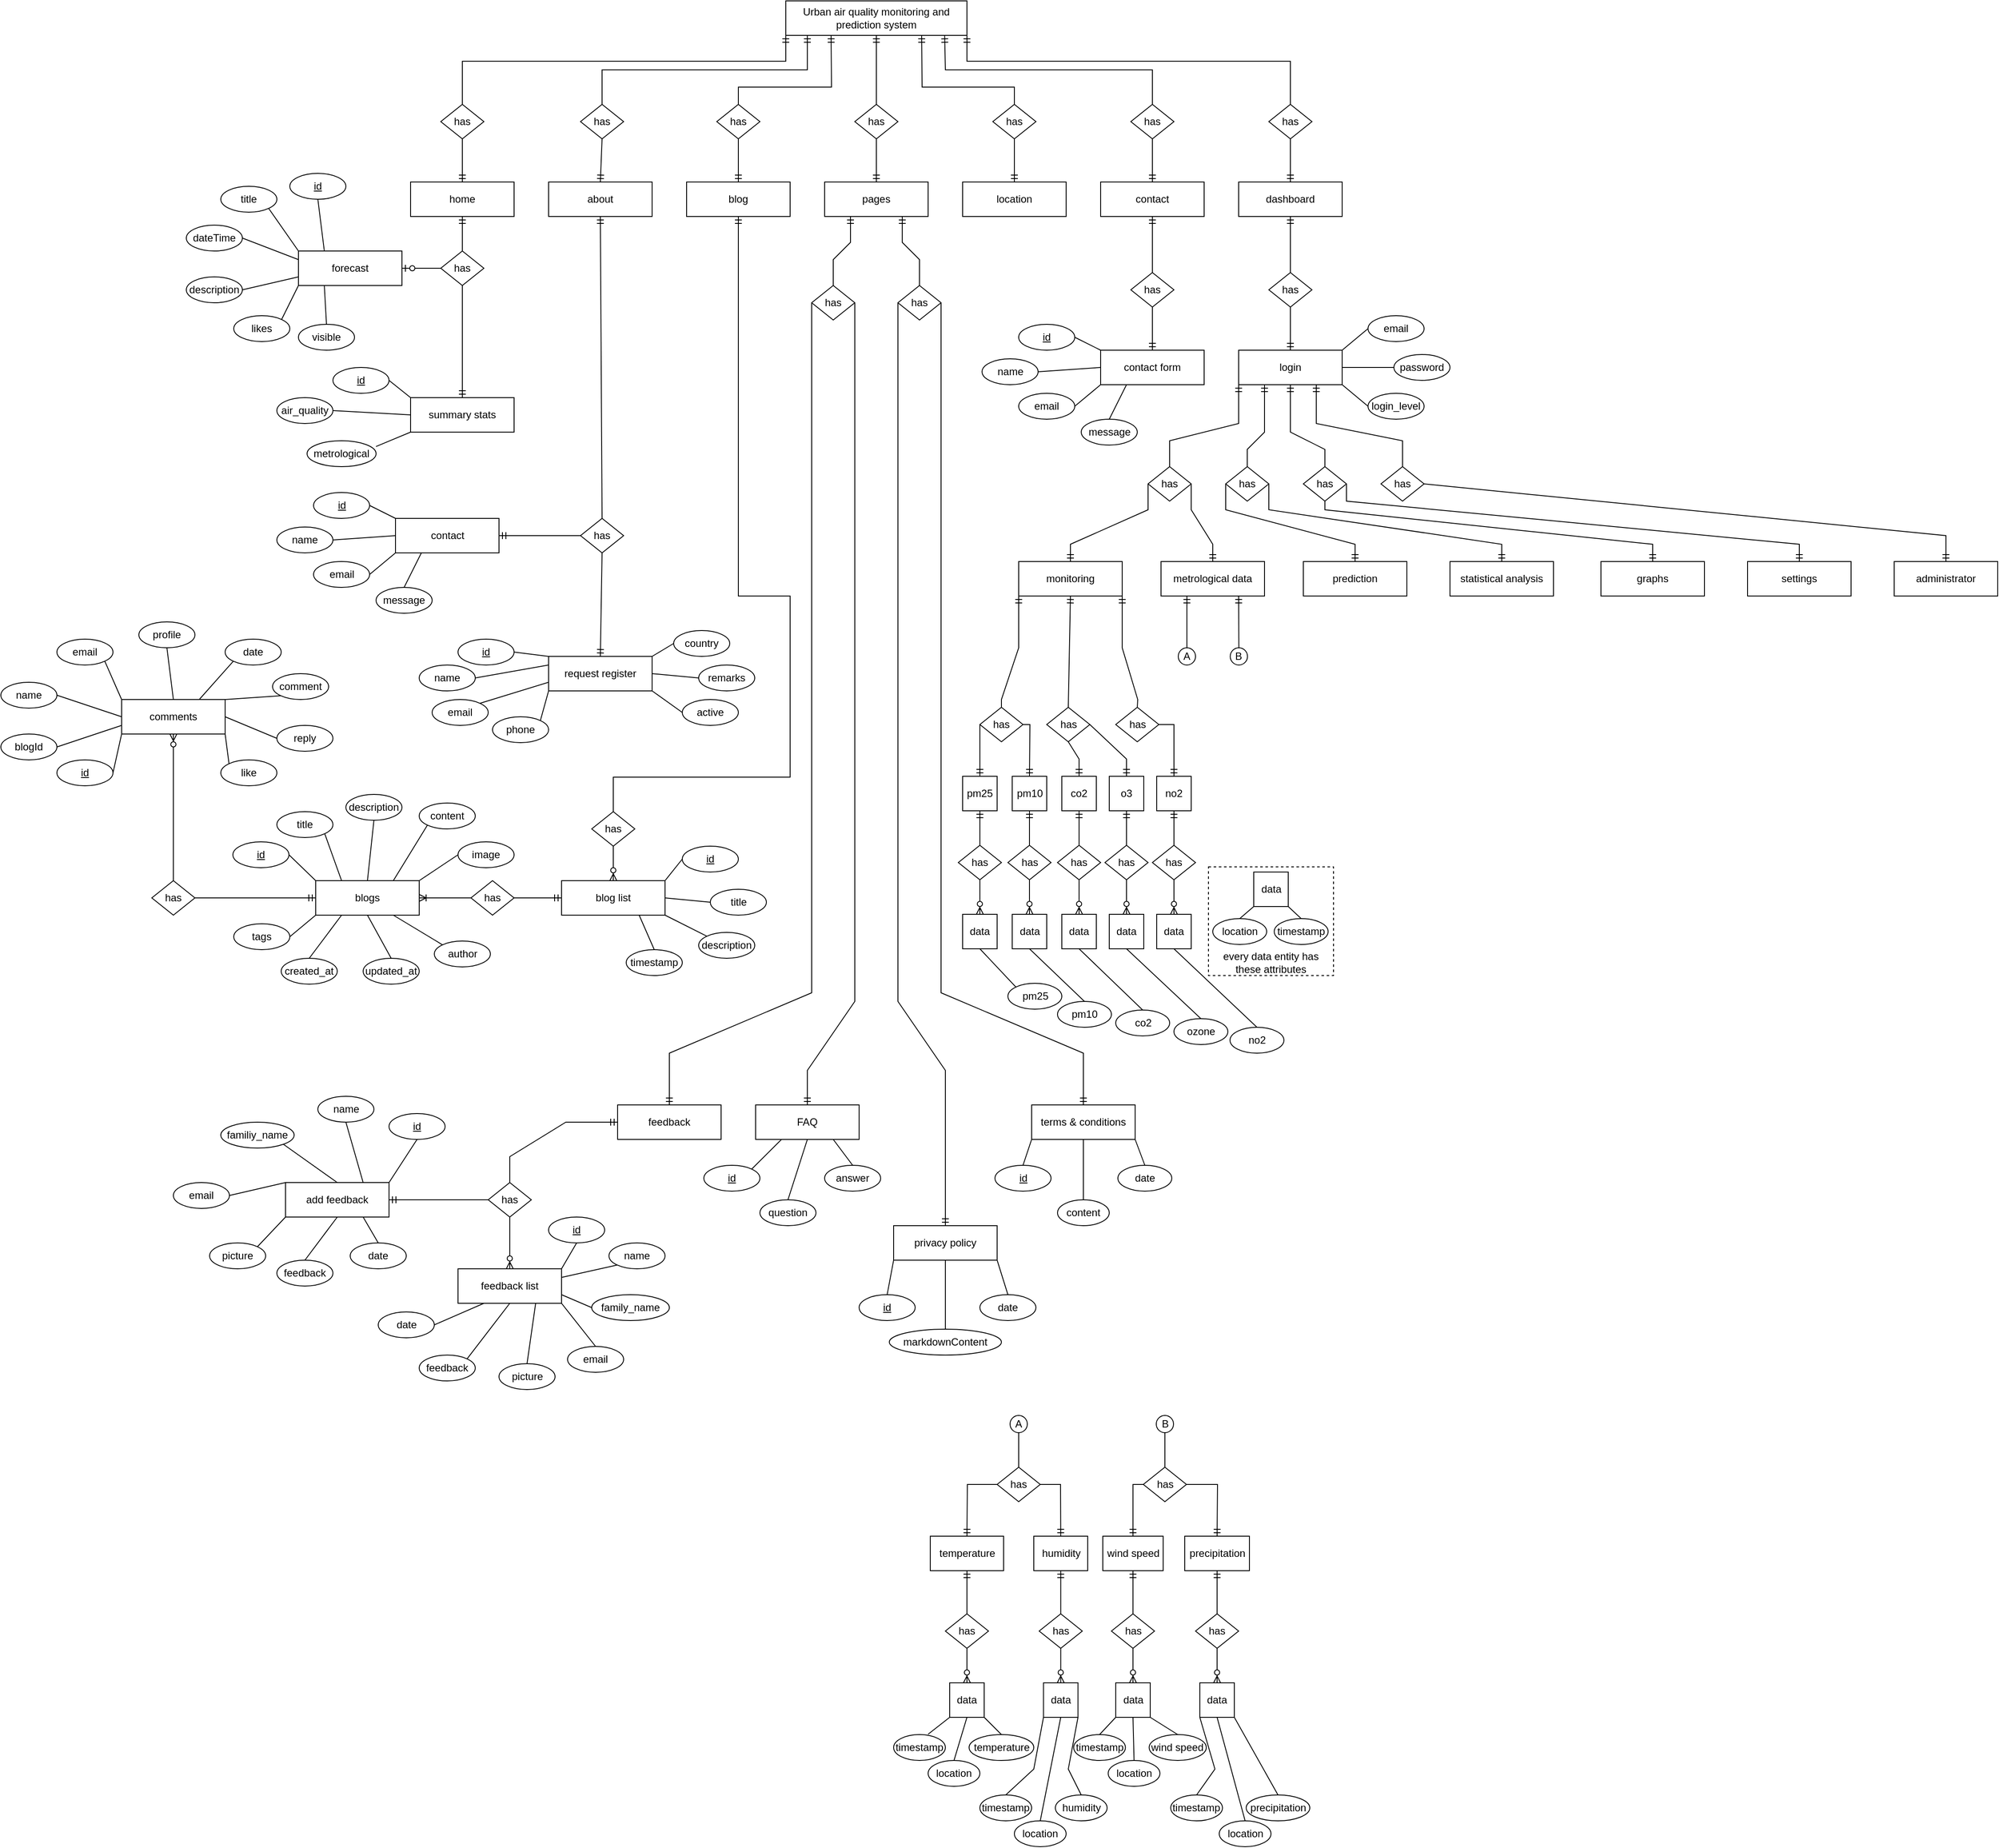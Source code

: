 <mxfile version="24.2.5" type="github">
  <diagram name="Page-1" id="JLCyQG0F_kIqCtR4ayGI">
    <mxGraphModel dx="4797" dy="2100" grid="1" gridSize="10" guides="1" tooltips="1" connect="1" arrows="1" fold="1" page="1" pageScale="1" pageWidth="827" pageHeight="1169" math="0" shadow="0">
      <root>
        <mxCell id="0" />
        <mxCell id="1" parent="0" />
        <mxCell id="gh-wWCq7glkuB_zvExAA-1" value="Urban air quality monitoring and prediction system" style="rounded=0;whiteSpace=wrap;html=1;" parent="1" vertex="1">
          <mxGeometry x="195" y="30" width="210" height="40" as="geometry" />
        </mxCell>
        <mxCell id="gh-wWCq7glkuB_zvExAA-2" value="has" style="rhombus;whiteSpace=wrap;html=1;" parent="1" vertex="1">
          <mxGeometry x="-205" y="150" width="50" height="40" as="geometry" />
        </mxCell>
        <mxCell id="gh-wWCq7glkuB_zvExAA-3" value="request register" style="rounded=0;whiteSpace=wrap;html=1;" parent="1" vertex="1">
          <mxGeometry x="-80" y="790" width="120" height="40" as="geometry" />
        </mxCell>
        <mxCell id="gh-wWCq7glkuB_zvExAA-4" value="home" style="rounded=0;whiteSpace=wrap;html=1;" parent="1" vertex="1">
          <mxGeometry x="-240" y="240" width="120" height="40" as="geometry" />
        </mxCell>
        <mxCell id="gh-wWCq7glkuB_zvExAA-5" value="&lt;u&gt;id&lt;/u&gt;" style="ellipse;whiteSpace=wrap;html=1;" parent="1" vertex="1">
          <mxGeometry x="-185" y="770" width="65" height="30" as="geometry" />
        </mxCell>
        <mxCell id="gh-wWCq7glkuB_zvExAA-6" value="remarks" style="ellipse;whiteSpace=wrap;html=1;" parent="1" vertex="1">
          <mxGeometry x="94" y="800" width="65" height="30" as="geometry" />
        </mxCell>
        <mxCell id="gh-wWCq7glkuB_zvExAA-7" value="country" style="ellipse;whiteSpace=wrap;html=1;" parent="1" vertex="1">
          <mxGeometry x="65" y="760" width="65" height="30" as="geometry" />
        </mxCell>
        <mxCell id="gh-wWCq7glkuB_zvExAA-8" value="phone" style="ellipse;whiteSpace=wrap;html=1;" parent="1" vertex="1">
          <mxGeometry x="-145" y="860" width="65" height="30" as="geometry" />
        </mxCell>
        <mxCell id="gh-wWCq7glkuB_zvExAA-9" value="email" style="ellipse;whiteSpace=wrap;html=1;" parent="1" vertex="1">
          <mxGeometry x="-215" y="840" width="65" height="30" as="geometry" />
        </mxCell>
        <mxCell id="gh-wWCq7glkuB_zvExAA-10" value="name" style="ellipse;whiteSpace=wrap;html=1;" parent="1" vertex="1">
          <mxGeometry x="-230" y="800" width="65" height="30" as="geometry" />
        </mxCell>
        <mxCell id="gh-wWCq7glkuB_zvExAA-12" value="active" style="ellipse;whiteSpace=wrap;html=1;" parent="1" vertex="1">
          <mxGeometry x="75" y="840" width="65" height="30" as="geometry" />
        </mxCell>
        <mxCell id="gh-wWCq7glkuB_zvExAA-15" value="" style="endArrow=none;html=1;rounded=0;exitX=1;exitY=0.5;exitDx=0;exitDy=0;entryX=0;entryY=0;entryDx=0;entryDy=0;" parent="1" source="gh-wWCq7glkuB_zvExAA-5" target="gh-wWCq7glkuB_zvExAA-3" edge="1">
          <mxGeometry width="50" height="50" relative="1" as="geometry">
            <mxPoint x="-5" y="890" as="sourcePoint" />
            <mxPoint x="-95" y="790" as="targetPoint" />
          </mxGeometry>
        </mxCell>
        <mxCell id="gh-wWCq7glkuB_zvExAA-16" value="" style="endArrow=none;html=1;rounded=0;exitX=1;exitY=0.5;exitDx=0;exitDy=0;entryX=0;entryY=0.25;entryDx=0;entryDy=0;" parent="1" source="gh-wWCq7glkuB_zvExAA-10" target="gh-wWCq7glkuB_zvExAA-3" edge="1">
          <mxGeometry width="50" height="50" relative="1" as="geometry">
            <mxPoint x="-5" y="890" as="sourcePoint" />
            <mxPoint x="45" y="840" as="targetPoint" />
          </mxGeometry>
        </mxCell>
        <mxCell id="gh-wWCq7glkuB_zvExAA-17" value="" style="endArrow=none;html=1;rounded=0;exitX=1;exitY=0;exitDx=0;exitDy=0;entryX=0;entryY=0.75;entryDx=0;entryDy=0;" parent="1" source="gh-wWCq7glkuB_zvExAA-9" target="gh-wWCq7glkuB_zvExAA-3" edge="1">
          <mxGeometry width="50" height="50" relative="1" as="geometry">
            <mxPoint x="-5" y="890" as="sourcePoint" />
            <mxPoint x="45" y="840" as="targetPoint" />
          </mxGeometry>
        </mxCell>
        <mxCell id="gh-wWCq7glkuB_zvExAA-18" value="" style="endArrow=none;html=1;rounded=0;exitX=1;exitY=0;exitDx=0;exitDy=0;entryX=0;entryY=1;entryDx=0;entryDy=0;" parent="1" source="gh-wWCq7glkuB_zvExAA-8" target="gh-wWCq7glkuB_zvExAA-3" edge="1">
          <mxGeometry width="50" height="50" relative="1" as="geometry">
            <mxPoint x="-5" y="890" as="sourcePoint" />
            <mxPoint x="45" y="840" as="targetPoint" />
          </mxGeometry>
        </mxCell>
        <mxCell id="gh-wWCq7glkuB_zvExAA-19" value="" style="endArrow=none;html=1;rounded=0;entryX=0;entryY=0.5;entryDx=0;entryDy=0;exitX=1;exitY=0;exitDx=0;exitDy=0;" parent="1" source="gh-wWCq7glkuB_zvExAA-3" target="gh-wWCq7glkuB_zvExAA-7" edge="1">
          <mxGeometry width="50" height="50" relative="1" as="geometry">
            <mxPoint x="-5" y="890" as="sourcePoint" />
            <mxPoint x="45" y="840" as="targetPoint" />
          </mxGeometry>
        </mxCell>
        <mxCell id="gh-wWCq7glkuB_zvExAA-20" value="" style="endArrow=none;html=1;rounded=0;entryX=0;entryY=0.5;entryDx=0;entryDy=0;exitX=1;exitY=0.5;exitDx=0;exitDy=0;" parent="1" source="gh-wWCq7glkuB_zvExAA-3" target="gh-wWCq7glkuB_zvExAA-6" edge="1">
          <mxGeometry width="50" height="50" relative="1" as="geometry">
            <mxPoint x="-5" y="890" as="sourcePoint" />
            <mxPoint x="45" y="840" as="targetPoint" />
          </mxGeometry>
        </mxCell>
        <mxCell id="gh-wWCq7glkuB_zvExAA-21" value="" style="endArrow=none;html=1;rounded=0;entryX=0;entryY=0.5;entryDx=0;entryDy=0;exitX=1;exitY=1;exitDx=0;exitDy=0;" parent="1" source="gh-wWCq7glkuB_zvExAA-3" target="gh-wWCq7glkuB_zvExAA-12" edge="1">
          <mxGeometry width="50" height="50" relative="1" as="geometry">
            <mxPoint x="-5" y="890" as="sourcePoint" />
            <mxPoint x="45" y="840" as="targetPoint" />
          </mxGeometry>
        </mxCell>
        <mxCell id="gh-wWCq7glkuB_zvExAA-22" value="" style="fontSize=12;html=1;endArrow=ERmandOne;rounded=0;entryX=0;entryY=1;entryDx=0;entryDy=0;exitX=0.5;exitY=0;exitDx=0;exitDy=0;" parent="1" source="gh-wWCq7glkuB_zvExAA-2" target="gh-wWCq7glkuB_zvExAA-1" edge="1">
          <mxGeometry width="100" height="100" relative="1" as="geometry">
            <mxPoint x="350" y="240" as="sourcePoint" />
            <mxPoint x="450" y="140" as="targetPoint" />
            <Array as="points">
              <mxPoint x="-180" y="100" />
              <mxPoint x="195" y="100" />
            </Array>
          </mxGeometry>
        </mxCell>
        <mxCell id="gh-wWCq7glkuB_zvExAA-33" value="about" style="rounded=0;whiteSpace=wrap;html=1;" parent="1" vertex="1">
          <mxGeometry x="-80" y="240" width="120" height="40" as="geometry" />
        </mxCell>
        <mxCell id="gh-wWCq7glkuB_zvExAA-34" value="blog" style="rounded=0;whiteSpace=wrap;html=1;" parent="1" vertex="1">
          <mxGeometry x="80" y="240" width="120" height="40" as="geometry" />
        </mxCell>
        <mxCell id="gh-wWCq7glkuB_zvExAA-35" value="pages" style="rounded=0;whiteSpace=wrap;html=1;" parent="1" vertex="1">
          <mxGeometry x="240" y="240" width="120" height="40" as="geometry" />
        </mxCell>
        <mxCell id="gh-wWCq7glkuB_zvExAA-36" value="contact" style="rounded=0;whiteSpace=wrap;html=1;" parent="1" vertex="1">
          <mxGeometry x="560" y="240" width="120" height="40" as="geometry" />
        </mxCell>
        <mxCell id="gh-wWCq7glkuB_zvExAA-37" value="forecast" style="rounded=0;whiteSpace=wrap;html=1;" parent="1" vertex="1">
          <mxGeometry x="-370" y="320" width="120" height="40" as="geometry" />
        </mxCell>
        <mxCell id="gh-wWCq7glkuB_zvExAA-38" value="location" style="rounded=0;whiteSpace=wrap;html=1;" parent="1" vertex="1">
          <mxGeometry x="400" y="240" width="120" height="40" as="geometry" />
        </mxCell>
        <mxCell id="gh-wWCq7glkuB_zvExAA-39" value="dashboard" style="rounded=0;whiteSpace=wrap;html=1;" parent="1" vertex="1">
          <mxGeometry x="720" y="240" width="120" height="40" as="geometry" />
        </mxCell>
        <mxCell id="gh-wWCq7glkuB_zvExAA-40" value="summary stats" style="rounded=0;whiteSpace=wrap;html=1;" parent="1" vertex="1">
          <mxGeometry x="-240" y="490" width="120" height="40" as="geometry" />
        </mxCell>
        <mxCell id="gh-wWCq7glkuB_zvExAA-42" value="has" style="rhombus;whiteSpace=wrap;html=1;" parent="1" vertex="1">
          <mxGeometry x="-43" y="150" width="50" height="40" as="geometry" />
        </mxCell>
        <mxCell id="gh-wWCq7glkuB_zvExAA-43" value="has" style="rhombus;whiteSpace=wrap;html=1;" parent="1" vertex="1">
          <mxGeometry x="115" y="150" width="50" height="40" as="geometry" />
        </mxCell>
        <mxCell id="gh-wWCq7glkuB_zvExAA-44" value="has" style="rhombus;whiteSpace=wrap;html=1;" parent="1" vertex="1">
          <mxGeometry x="275" y="150" width="50" height="40" as="geometry" />
        </mxCell>
        <mxCell id="gh-wWCq7glkuB_zvExAA-45" value="has" style="rhombus;whiteSpace=wrap;html=1;" parent="1" vertex="1">
          <mxGeometry x="435" y="150" width="50" height="40" as="geometry" />
        </mxCell>
        <mxCell id="gh-wWCq7glkuB_zvExAA-46" value="has" style="rhombus;whiteSpace=wrap;html=1;" parent="1" vertex="1">
          <mxGeometry x="595" y="150" width="50" height="40" as="geometry" />
        </mxCell>
        <mxCell id="gh-wWCq7glkuB_zvExAA-47" value="has" style="rhombus;whiteSpace=wrap;html=1;" parent="1" vertex="1">
          <mxGeometry x="755" y="150" width="50" height="40" as="geometry" />
        </mxCell>
        <mxCell id="gh-wWCq7glkuB_zvExAA-48" value="" style="fontSize=12;html=1;endArrow=ERmandOne;rounded=0;exitX=0.5;exitY=1;exitDx=0;exitDy=0;entryX=0.5;entryY=0;entryDx=0;entryDy=0;" parent="1" source="gh-wWCq7glkuB_zvExAA-2" target="gh-wWCq7glkuB_zvExAA-4" edge="1">
          <mxGeometry width="100" height="100" relative="1" as="geometry">
            <mxPoint x="180" y="340" as="sourcePoint" />
            <mxPoint x="280" y="240" as="targetPoint" />
            <Array as="points">
              <mxPoint x="-180" y="210" />
            </Array>
          </mxGeometry>
        </mxCell>
        <mxCell id="gh-wWCq7glkuB_zvExAA-49" value="" style="fontSize=12;html=1;endArrow=ERmandOne;rounded=0;exitX=0.5;exitY=0;exitDx=0;exitDy=0;entryX=0.25;entryY=1;entryDx=0;entryDy=0;" parent="1" source="gh-wWCq7glkuB_zvExAA-43" target="gh-wWCq7glkuB_zvExAA-1" edge="1">
          <mxGeometry width="100" height="100" relative="1" as="geometry">
            <mxPoint x="180" y="340" as="sourcePoint" />
            <mxPoint x="280" y="240" as="targetPoint" />
            <Array as="points">
              <mxPoint x="140" y="130" />
              <mxPoint x="248" y="130" />
            </Array>
          </mxGeometry>
        </mxCell>
        <mxCell id="gh-wWCq7glkuB_zvExAA-50" value="" style="fontSize=12;html=1;endArrow=ERmandOne;rounded=0;exitX=0.5;exitY=0;exitDx=0;exitDy=0;entryX=0.5;entryY=1;entryDx=0;entryDy=0;" parent="1" source="gh-wWCq7glkuB_zvExAA-44" target="gh-wWCq7glkuB_zvExAA-1" edge="1">
          <mxGeometry width="100" height="100" relative="1" as="geometry">
            <mxPoint x="180" y="340" as="sourcePoint" />
            <mxPoint x="280" y="240" as="targetPoint" />
          </mxGeometry>
        </mxCell>
        <mxCell id="gh-wWCq7glkuB_zvExAA-51" value="" style="fontSize=12;html=1;endArrow=ERmandOne;rounded=0;exitX=0.5;exitY=0;exitDx=0;exitDy=0;entryX=0.75;entryY=1;entryDx=0;entryDy=0;" parent="1" source="gh-wWCq7glkuB_zvExAA-45" target="gh-wWCq7glkuB_zvExAA-1" edge="1">
          <mxGeometry width="100" height="100" relative="1" as="geometry">
            <mxPoint x="180" y="340" as="sourcePoint" />
            <mxPoint x="280" y="240" as="targetPoint" />
            <Array as="points">
              <mxPoint x="460" y="130" />
              <mxPoint x="353" y="130" />
            </Array>
          </mxGeometry>
        </mxCell>
        <mxCell id="gh-wWCq7glkuB_zvExAA-52" value="" style="fontSize=12;html=1;endArrow=ERmandOne;rounded=0;exitX=0.5;exitY=0;exitDx=0;exitDy=0;entryX=1;entryY=1;entryDx=0;entryDy=0;" parent="1" source="gh-wWCq7glkuB_zvExAA-47" target="gh-wWCq7glkuB_zvExAA-1" edge="1">
          <mxGeometry width="100" height="100" relative="1" as="geometry">
            <mxPoint x="420" y="340" as="sourcePoint" />
            <mxPoint x="520" y="240" as="targetPoint" />
            <Array as="points">
              <mxPoint x="780" y="100" />
              <mxPoint x="405" y="100" />
            </Array>
          </mxGeometry>
        </mxCell>
        <mxCell id="gh-wWCq7glkuB_zvExAA-53" value="" style="fontSize=12;html=1;endArrow=ERmandOne;rounded=0;exitX=0.5;exitY=0;exitDx=0;exitDy=0;" parent="1" source="gh-wWCq7glkuB_zvExAA-42" edge="1">
          <mxGeometry width="100" height="100" relative="1" as="geometry">
            <mxPoint x="290" y="370" as="sourcePoint" />
            <mxPoint x="220" y="70" as="targetPoint" />
            <Array as="points">
              <mxPoint x="-18" y="110" />
              <mxPoint x="220" y="110" />
            </Array>
          </mxGeometry>
        </mxCell>
        <mxCell id="gh-wWCq7glkuB_zvExAA-54" value="" style="fontSize=12;html=1;endArrow=ERmandOne;rounded=0;entryX=0.877;entryY=1;entryDx=0;entryDy=0;entryPerimeter=0;exitX=0.5;exitY=0;exitDx=0;exitDy=0;" parent="1" source="gh-wWCq7glkuB_zvExAA-46" target="gh-wWCq7glkuB_zvExAA-1" edge="1">
          <mxGeometry width="100" height="100" relative="1" as="geometry">
            <mxPoint x="280" y="190" as="sourcePoint" />
            <mxPoint x="380" y="90" as="targetPoint" />
            <Array as="points">
              <mxPoint x="620" y="110" />
              <mxPoint x="380" y="110" />
            </Array>
          </mxGeometry>
        </mxCell>
        <mxCell id="gh-wWCq7glkuB_zvExAA-55" value="" style="fontSize=12;html=1;endArrow=ERmandOne;rounded=0;exitX=0.5;exitY=1;exitDx=0;exitDy=0;entryX=0.5;entryY=0;entryDx=0;entryDy=0;" parent="1" source="gh-wWCq7glkuB_zvExAA-42" target="gh-wWCq7glkuB_zvExAA-33" edge="1">
          <mxGeometry width="100" height="100" relative="1" as="geometry">
            <mxPoint x="220" y="230" as="sourcePoint" />
            <mxPoint x="320" y="130" as="targetPoint" />
          </mxGeometry>
        </mxCell>
        <mxCell id="gh-wWCq7glkuB_zvExAA-56" value="" style="fontSize=12;html=1;endArrow=ERmandOne;rounded=0;entryX=0.5;entryY=0;entryDx=0;entryDy=0;exitX=0.5;exitY=1;exitDx=0;exitDy=0;" parent="1" source="gh-wWCq7glkuB_zvExAA-43" target="gh-wWCq7glkuB_zvExAA-34" edge="1">
          <mxGeometry width="100" height="100" relative="1" as="geometry">
            <mxPoint x="220" y="230" as="sourcePoint" />
            <mxPoint x="320" y="130" as="targetPoint" />
          </mxGeometry>
        </mxCell>
        <mxCell id="gh-wWCq7glkuB_zvExAA-57" value="" style="fontSize=12;html=1;endArrow=ERmandOne;rounded=0;entryX=0.5;entryY=0;entryDx=0;entryDy=0;exitX=0.5;exitY=1;exitDx=0;exitDy=0;" parent="1" source="gh-wWCq7glkuB_zvExAA-44" target="gh-wWCq7glkuB_zvExAA-35" edge="1">
          <mxGeometry width="100" height="100" relative="1" as="geometry">
            <mxPoint x="220" y="230" as="sourcePoint" />
            <mxPoint x="320" y="130" as="targetPoint" />
          </mxGeometry>
        </mxCell>
        <mxCell id="gh-wWCq7glkuB_zvExAA-58" value="" style="fontSize=12;html=1;endArrow=ERmandOne;rounded=0;entryX=0.5;entryY=0;entryDx=0;entryDy=0;exitX=0.5;exitY=1;exitDx=0;exitDy=0;" parent="1" source="gh-wWCq7glkuB_zvExAA-45" target="gh-wWCq7glkuB_zvExAA-38" edge="1">
          <mxGeometry width="100" height="100" relative="1" as="geometry">
            <mxPoint x="220" y="230" as="sourcePoint" />
            <mxPoint x="320" y="130" as="targetPoint" />
          </mxGeometry>
        </mxCell>
        <mxCell id="gh-wWCq7glkuB_zvExAA-59" value="" style="fontSize=12;html=1;endArrow=ERmandOne;rounded=0;exitX=0.5;exitY=1;exitDx=0;exitDy=0;entryX=0.5;entryY=0;entryDx=0;entryDy=0;" parent="1" source="gh-wWCq7glkuB_zvExAA-46" target="gh-wWCq7glkuB_zvExAA-36" edge="1">
          <mxGeometry width="100" height="100" relative="1" as="geometry">
            <mxPoint x="530" y="230" as="sourcePoint" />
            <mxPoint x="630" y="130" as="targetPoint" />
          </mxGeometry>
        </mxCell>
        <mxCell id="gh-wWCq7glkuB_zvExAA-60" value="" style="fontSize=12;html=1;endArrow=ERmandOne;rounded=0;entryX=0.5;entryY=0;entryDx=0;entryDy=0;exitX=0.5;exitY=1;exitDx=0;exitDy=0;" parent="1" source="gh-wWCq7glkuB_zvExAA-47" target="gh-wWCq7glkuB_zvExAA-39" edge="1">
          <mxGeometry width="100" height="100" relative="1" as="geometry">
            <mxPoint x="580" y="240" as="sourcePoint" />
            <mxPoint x="680" y="140" as="targetPoint" />
          </mxGeometry>
        </mxCell>
        <mxCell id="yjCNKuq4Fo06BbNsTNsX-1" value="has" style="rhombus;whiteSpace=wrap;html=1;" vertex="1" parent="1">
          <mxGeometry x="-205" y="320" width="50" height="40" as="geometry" />
        </mxCell>
        <mxCell id="yjCNKuq4Fo06BbNsTNsX-3" value="" style="fontSize=12;html=1;endArrow=ERmandOne;rounded=0;exitX=0.5;exitY=1;exitDx=0;exitDy=0;entryX=0.5;entryY=0;entryDx=0;entryDy=0;" edge="1" parent="1" source="yjCNKuq4Fo06BbNsTNsX-1" target="gh-wWCq7glkuB_zvExAA-40">
          <mxGeometry width="100" height="100" relative="1" as="geometry">
            <mxPoint x="-10" y="450" as="sourcePoint" />
            <mxPoint x="90" y="350" as="targetPoint" />
          </mxGeometry>
        </mxCell>
        <mxCell id="yjCNKuq4Fo06BbNsTNsX-4" value="" style="fontSize=12;html=1;endArrow=ERmandOne;rounded=0;exitX=0.5;exitY=0;exitDx=0;exitDy=0;entryX=0.5;entryY=1;entryDx=0;entryDy=0;" edge="1" parent="1" source="yjCNKuq4Fo06BbNsTNsX-1" target="gh-wWCq7glkuB_zvExAA-4">
          <mxGeometry width="100" height="100" relative="1" as="geometry">
            <mxPoint x="-10" y="320" as="sourcePoint" />
            <mxPoint x="90" y="220" as="targetPoint" />
          </mxGeometry>
        </mxCell>
        <mxCell id="yjCNKuq4Fo06BbNsTNsX-5" value="" style="edgeStyle=entityRelationEdgeStyle;fontSize=12;html=1;endArrow=ERzeroToOne;endFill=1;rounded=0;exitX=0;exitY=0.5;exitDx=0;exitDy=0;entryX=1;entryY=0.5;entryDx=0;entryDy=0;" edge="1" parent="1" source="yjCNKuq4Fo06BbNsTNsX-1" target="gh-wWCq7glkuB_zvExAA-37">
          <mxGeometry width="100" height="100" relative="1" as="geometry">
            <mxPoint x="-10" y="320" as="sourcePoint" />
            <mxPoint x="90" y="220" as="targetPoint" />
          </mxGeometry>
        </mxCell>
        <mxCell id="yjCNKuq4Fo06BbNsTNsX-6" value="&lt;u&gt;id&lt;/u&gt;" style="ellipse;whiteSpace=wrap;html=1;" vertex="1" parent="1">
          <mxGeometry x="-380" y="230" width="65" height="30" as="geometry" />
        </mxCell>
        <mxCell id="yjCNKuq4Fo06BbNsTNsX-7" value="title" style="ellipse;whiteSpace=wrap;html=1;" vertex="1" parent="1">
          <mxGeometry x="-460" y="245" width="65" height="30" as="geometry" />
        </mxCell>
        <mxCell id="yjCNKuq4Fo06BbNsTNsX-8" value="dateTime" style="ellipse;whiteSpace=wrap;html=1;" vertex="1" parent="1">
          <mxGeometry x="-500" y="290" width="65" height="30" as="geometry" />
        </mxCell>
        <mxCell id="yjCNKuq4Fo06BbNsTNsX-9" value="description" style="ellipse;whiteSpace=wrap;html=1;" vertex="1" parent="1">
          <mxGeometry x="-500" y="350" width="65" height="30" as="geometry" />
        </mxCell>
        <mxCell id="yjCNKuq4Fo06BbNsTNsX-10" value="likes" style="ellipse;whiteSpace=wrap;html=1;" vertex="1" parent="1">
          <mxGeometry x="-445" y="395" width="65" height="30" as="geometry" />
        </mxCell>
        <mxCell id="yjCNKuq4Fo06BbNsTNsX-11" value="visible" style="ellipse;whiteSpace=wrap;html=1;" vertex="1" parent="1">
          <mxGeometry x="-370" y="405" width="65" height="30" as="geometry" />
        </mxCell>
        <mxCell id="yjCNKuq4Fo06BbNsTNsX-12" value="" style="endArrow=none;html=1;rounded=0;exitX=0.5;exitY=1;exitDx=0;exitDy=0;entryX=0.25;entryY=0;entryDx=0;entryDy=0;" edge="1" parent="1" source="yjCNKuq4Fo06BbNsTNsX-6" target="gh-wWCq7glkuB_zvExAA-37">
          <mxGeometry relative="1" as="geometry">
            <mxPoint x="-370" y="310" as="sourcePoint" />
            <mxPoint x="-210" y="310" as="targetPoint" />
          </mxGeometry>
        </mxCell>
        <mxCell id="yjCNKuq4Fo06BbNsTNsX-13" value="" style="endArrow=none;html=1;rounded=0;exitX=1;exitY=1;exitDx=0;exitDy=0;entryX=0;entryY=0;entryDx=0;entryDy=0;" edge="1" parent="1" source="yjCNKuq4Fo06BbNsTNsX-7" target="gh-wWCq7glkuB_zvExAA-37">
          <mxGeometry relative="1" as="geometry">
            <mxPoint x="-370" y="310" as="sourcePoint" />
            <mxPoint x="-210" y="310" as="targetPoint" />
          </mxGeometry>
        </mxCell>
        <mxCell id="yjCNKuq4Fo06BbNsTNsX-14" value="" style="endArrow=none;html=1;rounded=0;exitX=1;exitY=0.5;exitDx=0;exitDy=0;entryX=0;entryY=0.25;entryDx=0;entryDy=0;" edge="1" parent="1" source="yjCNKuq4Fo06BbNsTNsX-8" target="gh-wWCq7glkuB_zvExAA-37">
          <mxGeometry relative="1" as="geometry">
            <mxPoint x="-370" y="310" as="sourcePoint" />
            <mxPoint x="-210" y="310" as="targetPoint" />
          </mxGeometry>
        </mxCell>
        <mxCell id="yjCNKuq4Fo06BbNsTNsX-15" value="" style="endArrow=none;html=1;rounded=0;exitX=1;exitY=0.5;exitDx=0;exitDy=0;entryX=0;entryY=0.75;entryDx=0;entryDy=0;" edge="1" parent="1" source="yjCNKuq4Fo06BbNsTNsX-9" target="gh-wWCq7glkuB_zvExAA-37">
          <mxGeometry relative="1" as="geometry">
            <mxPoint x="-370" y="310" as="sourcePoint" />
            <mxPoint x="-210" y="310" as="targetPoint" />
          </mxGeometry>
        </mxCell>
        <mxCell id="yjCNKuq4Fo06BbNsTNsX-16" value="" style="endArrow=none;html=1;rounded=0;exitX=1;exitY=0;exitDx=0;exitDy=0;entryX=0;entryY=1;entryDx=0;entryDy=0;" edge="1" parent="1" source="yjCNKuq4Fo06BbNsTNsX-10" target="gh-wWCq7glkuB_zvExAA-37">
          <mxGeometry relative="1" as="geometry">
            <mxPoint x="-370" y="310" as="sourcePoint" />
            <mxPoint x="-210" y="310" as="targetPoint" />
          </mxGeometry>
        </mxCell>
        <mxCell id="yjCNKuq4Fo06BbNsTNsX-17" value="" style="endArrow=none;html=1;rounded=0;exitX=0.5;exitY=0;exitDx=0;exitDy=0;entryX=0.25;entryY=1;entryDx=0;entryDy=0;" edge="1" parent="1" source="yjCNKuq4Fo06BbNsTNsX-11" target="gh-wWCq7glkuB_zvExAA-37">
          <mxGeometry relative="1" as="geometry">
            <mxPoint x="-370" y="310" as="sourcePoint" />
            <mxPoint x="-210" y="310" as="targetPoint" />
          </mxGeometry>
        </mxCell>
        <mxCell id="yjCNKuq4Fo06BbNsTNsX-18" value="&lt;u&gt;id&lt;/u&gt;" style="ellipse;whiteSpace=wrap;html=1;" vertex="1" parent="1">
          <mxGeometry x="-330" y="455" width="65" height="30" as="geometry" />
        </mxCell>
        <mxCell id="yjCNKuq4Fo06BbNsTNsX-19" value="air_quality" style="ellipse;whiteSpace=wrap;html=1;" vertex="1" parent="1">
          <mxGeometry x="-395" y="490" width="65" height="30" as="geometry" />
        </mxCell>
        <mxCell id="yjCNKuq4Fo06BbNsTNsX-20" value="metrological" style="ellipse;whiteSpace=wrap;html=1;" vertex="1" parent="1">
          <mxGeometry x="-360" y="540" width="80" height="30" as="geometry" />
        </mxCell>
        <mxCell id="yjCNKuq4Fo06BbNsTNsX-21" value="" style="endArrow=none;html=1;rounded=0;exitX=1;exitY=0.5;exitDx=0;exitDy=0;entryX=0;entryY=0;entryDx=0;entryDy=0;" edge="1" parent="1" source="yjCNKuq4Fo06BbNsTNsX-18" target="gh-wWCq7glkuB_zvExAA-40">
          <mxGeometry relative="1" as="geometry">
            <mxPoint x="-160" y="530" as="sourcePoint" />
            <mxPoint y="530" as="targetPoint" />
          </mxGeometry>
        </mxCell>
        <mxCell id="yjCNKuq4Fo06BbNsTNsX-22" value="" style="endArrow=none;html=1;rounded=0;exitX=1;exitY=0.5;exitDx=0;exitDy=0;entryX=0;entryY=0.5;entryDx=0;entryDy=0;" edge="1" parent="1" source="yjCNKuq4Fo06BbNsTNsX-19" target="gh-wWCq7glkuB_zvExAA-40">
          <mxGeometry relative="1" as="geometry">
            <mxPoint x="-160" y="530" as="sourcePoint" />
            <mxPoint x="-270" y="510" as="targetPoint" />
          </mxGeometry>
        </mxCell>
        <mxCell id="yjCNKuq4Fo06BbNsTNsX-23" value="" style="endArrow=none;html=1;rounded=0;exitX=0.999;exitY=0.222;exitDx=0;exitDy=0;exitPerimeter=0;entryX=0;entryY=1;entryDx=0;entryDy=0;" edge="1" parent="1" source="yjCNKuq4Fo06BbNsTNsX-20" target="gh-wWCq7glkuB_zvExAA-40">
          <mxGeometry relative="1" as="geometry">
            <mxPoint x="-160" y="530" as="sourcePoint" />
            <mxPoint y="530" as="targetPoint" />
          </mxGeometry>
        </mxCell>
        <mxCell id="yjCNKuq4Fo06BbNsTNsX-24" value="has" style="rhombus;whiteSpace=wrap;html=1;" vertex="1" parent="1">
          <mxGeometry x="-43" y="630" width="50" height="40" as="geometry" />
        </mxCell>
        <mxCell id="yjCNKuq4Fo06BbNsTNsX-25" value="" style="fontSize=12;html=1;endArrow=ERmandOne;rounded=0;exitX=0.5;exitY=0;exitDx=0;exitDy=0;entryX=0.5;entryY=1;entryDx=0;entryDy=0;" edge="1" parent="1" source="yjCNKuq4Fo06BbNsTNsX-24" target="gh-wWCq7glkuB_zvExAA-33">
          <mxGeometry width="100" height="100" relative="1" as="geometry">
            <mxPoint x="40" y="510" as="sourcePoint" />
            <mxPoint x="140" y="410" as="targetPoint" />
          </mxGeometry>
        </mxCell>
        <mxCell id="yjCNKuq4Fo06BbNsTNsX-26" value="" style="fontSize=12;html=1;endArrow=ERmandOne;rounded=0;exitX=0.5;exitY=1;exitDx=0;exitDy=0;entryX=0.5;entryY=0;entryDx=0;entryDy=0;" edge="1" parent="1" source="yjCNKuq4Fo06BbNsTNsX-24" target="gh-wWCq7glkuB_zvExAA-3">
          <mxGeometry width="100" height="100" relative="1" as="geometry">
            <mxPoint x="50" y="830" as="sourcePoint" />
            <mxPoint x="150" y="730" as="targetPoint" />
          </mxGeometry>
        </mxCell>
        <mxCell id="yjCNKuq4Fo06BbNsTNsX-27" value="contact" style="rounded=0;whiteSpace=wrap;html=1;" vertex="1" parent="1">
          <mxGeometry x="-257.5" y="630" width="120" height="40" as="geometry" />
        </mxCell>
        <mxCell id="yjCNKuq4Fo06BbNsTNsX-28" value="" style="edgeStyle=entityRelationEdgeStyle;fontSize=12;html=1;endArrow=ERmandOne;rounded=0;exitX=0;exitY=0.5;exitDx=0;exitDy=0;entryX=1;entryY=0.5;entryDx=0;entryDy=0;" edge="1" parent="1" source="yjCNKuq4Fo06BbNsTNsX-24" target="yjCNKuq4Fo06BbNsTNsX-27">
          <mxGeometry width="100" height="100" relative="1" as="geometry">
            <mxPoint x="50" y="730" as="sourcePoint" />
            <mxPoint x="150" y="630" as="targetPoint" />
          </mxGeometry>
        </mxCell>
        <mxCell id="yjCNKuq4Fo06BbNsTNsX-30" value="&lt;u&gt;id&lt;/u&gt;" style="ellipse;whiteSpace=wrap;html=1;" vertex="1" parent="1">
          <mxGeometry x="-352.5" y="600" width="65" height="30" as="geometry" />
        </mxCell>
        <mxCell id="yjCNKuq4Fo06BbNsTNsX-31" value="name" style="ellipse;whiteSpace=wrap;html=1;" vertex="1" parent="1">
          <mxGeometry x="-395" y="640" width="65" height="30" as="geometry" />
        </mxCell>
        <mxCell id="yjCNKuq4Fo06BbNsTNsX-32" value="email" style="ellipse;whiteSpace=wrap;html=1;" vertex="1" parent="1">
          <mxGeometry x="-352.5" y="680" width="65" height="30" as="geometry" />
        </mxCell>
        <mxCell id="yjCNKuq4Fo06BbNsTNsX-33" value="message" style="ellipse;whiteSpace=wrap;html=1;" vertex="1" parent="1">
          <mxGeometry x="-280" y="710" width="65" height="30" as="geometry" />
        </mxCell>
        <mxCell id="yjCNKuq4Fo06BbNsTNsX-34" value="" style="endArrow=none;html=1;rounded=0;exitX=1;exitY=0.5;exitDx=0;exitDy=0;entryX=0;entryY=0;entryDx=0;entryDy=0;" edge="1" parent="1" source="yjCNKuq4Fo06BbNsTNsX-30" target="yjCNKuq4Fo06BbNsTNsX-27">
          <mxGeometry relative="1" as="geometry">
            <mxPoint y="700" as="sourcePoint" />
            <mxPoint x="160" y="700" as="targetPoint" />
          </mxGeometry>
        </mxCell>
        <mxCell id="yjCNKuq4Fo06BbNsTNsX-35" value="" style="endArrow=none;html=1;rounded=0;exitX=1;exitY=0.5;exitDx=0;exitDy=0;entryX=0;entryY=0.5;entryDx=0;entryDy=0;" edge="1" parent="1" source="yjCNKuq4Fo06BbNsTNsX-31" target="yjCNKuq4Fo06BbNsTNsX-27">
          <mxGeometry relative="1" as="geometry">
            <mxPoint y="700" as="sourcePoint" />
            <mxPoint x="160" y="700" as="targetPoint" />
          </mxGeometry>
        </mxCell>
        <mxCell id="yjCNKuq4Fo06BbNsTNsX-36" value="" style="endArrow=none;html=1;rounded=0;exitX=1;exitY=0.5;exitDx=0;exitDy=0;entryX=0;entryY=1;entryDx=0;entryDy=0;" edge="1" parent="1" source="yjCNKuq4Fo06BbNsTNsX-32" target="yjCNKuq4Fo06BbNsTNsX-27">
          <mxGeometry relative="1" as="geometry">
            <mxPoint y="700" as="sourcePoint" />
            <mxPoint x="160" y="700" as="targetPoint" />
          </mxGeometry>
        </mxCell>
        <mxCell id="yjCNKuq4Fo06BbNsTNsX-37" value="" style="endArrow=none;html=1;rounded=0;exitX=0.5;exitY=0;exitDx=0;exitDy=0;entryX=0.25;entryY=1;entryDx=0;entryDy=0;" edge="1" parent="1" source="yjCNKuq4Fo06BbNsTNsX-33" target="yjCNKuq4Fo06BbNsTNsX-27">
          <mxGeometry relative="1" as="geometry">
            <mxPoint y="700" as="sourcePoint" />
            <mxPoint x="160" y="700" as="targetPoint" />
          </mxGeometry>
        </mxCell>
        <mxCell id="yjCNKuq4Fo06BbNsTNsX-38" value="has" style="rhombus;whiteSpace=wrap;html=1;" vertex="1" parent="1">
          <mxGeometry x="-30" y="970" width="50" height="40" as="geometry" />
        </mxCell>
        <mxCell id="yjCNKuq4Fo06BbNsTNsX-39" value="" style="fontSize=12;html=1;endArrow=ERmandOne;rounded=0;exitX=0.5;exitY=0;exitDx=0;exitDy=0;entryX=0.5;entryY=1;entryDx=0;entryDy=0;" edge="1" parent="1" source="yjCNKuq4Fo06BbNsTNsX-38" target="gh-wWCq7glkuB_zvExAA-34">
          <mxGeometry width="100" height="100" relative="1" as="geometry">
            <mxPoint x="310" y="760" as="sourcePoint" />
            <mxPoint x="410" y="660" as="targetPoint" />
            <Array as="points">
              <mxPoint x="-5" y="930" />
              <mxPoint x="200" y="930" />
              <mxPoint x="200" y="720" />
              <mxPoint x="140" y="720" />
            </Array>
          </mxGeometry>
        </mxCell>
        <mxCell id="yjCNKuq4Fo06BbNsTNsX-40" value="blog list" style="rounded=0;whiteSpace=wrap;html=1;" vertex="1" parent="1">
          <mxGeometry x="-65" y="1050" width="120" height="40" as="geometry" />
        </mxCell>
        <mxCell id="yjCNKuq4Fo06BbNsTNsX-41" value="" style="fontSize=12;html=1;endArrow=ERzeroToMany;endFill=1;rounded=0;exitX=0.5;exitY=1;exitDx=0;exitDy=0;entryX=0.5;entryY=0;entryDx=0;entryDy=0;" edge="1" parent="1" source="yjCNKuq4Fo06BbNsTNsX-38" target="yjCNKuq4Fo06BbNsTNsX-40">
          <mxGeometry width="100" height="100" relative="1" as="geometry">
            <mxPoint x="40" y="970" as="sourcePoint" />
            <mxPoint x="140" y="870" as="targetPoint" />
          </mxGeometry>
        </mxCell>
        <mxCell id="yjCNKuq4Fo06BbNsTNsX-42" value="&lt;u&gt;id&lt;/u&gt;" style="ellipse;whiteSpace=wrap;html=1;" vertex="1" parent="1">
          <mxGeometry x="75" y="1010" width="65" height="30" as="geometry" />
        </mxCell>
        <mxCell id="yjCNKuq4Fo06BbNsTNsX-43" value="title" style="ellipse;whiteSpace=wrap;html=1;" vertex="1" parent="1">
          <mxGeometry x="107.5" y="1060" width="65" height="30" as="geometry" />
        </mxCell>
        <mxCell id="yjCNKuq4Fo06BbNsTNsX-44" value="description" style="ellipse;whiteSpace=wrap;html=1;" vertex="1" parent="1">
          <mxGeometry x="94" y="1110" width="65" height="30" as="geometry" />
        </mxCell>
        <mxCell id="yjCNKuq4Fo06BbNsTNsX-45" value="timestamp" style="ellipse;whiteSpace=wrap;html=1;" vertex="1" parent="1">
          <mxGeometry x="10" y="1130" width="65" height="30" as="geometry" />
        </mxCell>
        <mxCell id="yjCNKuq4Fo06BbNsTNsX-46" value="" style="endArrow=none;html=1;rounded=0;exitX=1;exitY=0;exitDx=0;exitDy=0;entryX=0;entryY=0.5;entryDx=0;entryDy=0;" edge="1" parent="1" source="yjCNKuq4Fo06BbNsTNsX-40" target="yjCNKuq4Fo06BbNsTNsX-42">
          <mxGeometry relative="1" as="geometry">
            <mxPoint x="10" y="920" as="sourcePoint" />
            <mxPoint x="170" y="920" as="targetPoint" />
          </mxGeometry>
        </mxCell>
        <mxCell id="yjCNKuq4Fo06BbNsTNsX-47" value="" style="endArrow=none;html=1;rounded=0;exitX=1;exitY=0.5;exitDx=0;exitDy=0;entryX=0;entryY=0.5;entryDx=0;entryDy=0;" edge="1" parent="1" source="yjCNKuq4Fo06BbNsTNsX-40" target="yjCNKuq4Fo06BbNsTNsX-43">
          <mxGeometry relative="1" as="geometry">
            <mxPoint x="10" y="920" as="sourcePoint" />
            <mxPoint x="170" y="920" as="targetPoint" />
          </mxGeometry>
        </mxCell>
        <mxCell id="yjCNKuq4Fo06BbNsTNsX-48" value="" style="endArrow=none;html=1;rounded=0;exitX=1;exitY=1;exitDx=0;exitDy=0;entryX=0;entryY=0;entryDx=0;entryDy=0;" edge="1" parent="1" source="yjCNKuq4Fo06BbNsTNsX-40" target="yjCNKuq4Fo06BbNsTNsX-44">
          <mxGeometry relative="1" as="geometry">
            <mxPoint x="10" y="920" as="sourcePoint" />
            <mxPoint x="170" y="920" as="targetPoint" />
          </mxGeometry>
        </mxCell>
        <mxCell id="yjCNKuq4Fo06BbNsTNsX-49" value="" style="endArrow=none;html=1;rounded=0;exitX=0.75;exitY=1;exitDx=0;exitDy=0;entryX=0.5;entryY=0;entryDx=0;entryDy=0;" edge="1" parent="1" source="yjCNKuq4Fo06BbNsTNsX-40" target="yjCNKuq4Fo06BbNsTNsX-45">
          <mxGeometry relative="1" as="geometry">
            <mxPoint x="10" y="920" as="sourcePoint" />
            <mxPoint x="170" y="920" as="targetPoint" />
          </mxGeometry>
        </mxCell>
        <mxCell id="yjCNKuq4Fo06BbNsTNsX-50" value="has" style="rhombus;whiteSpace=wrap;html=1;" vertex="1" parent="1">
          <mxGeometry x="-170" y="1050" width="50" height="40" as="geometry" />
        </mxCell>
        <mxCell id="yjCNKuq4Fo06BbNsTNsX-51" value="blogs" style="rounded=0;whiteSpace=wrap;html=1;" vertex="1" parent="1">
          <mxGeometry x="-350" y="1050" width="120" height="40" as="geometry" />
        </mxCell>
        <mxCell id="yjCNKuq4Fo06BbNsTNsX-52" value="" style="edgeStyle=entityRelationEdgeStyle;fontSize=12;html=1;endArrow=ERoneToMany;rounded=0;exitX=0;exitY=0.5;exitDx=0;exitDy=0;entryX=1;entryY=0.5;entryDx=0;entryDy=0;" edge="1" parent="1" source="yjCNKuq4Fo06BbNsTNsX-50" target="yjCNKuq4Fo06BbNsTNsX-51">
          <mxGeometry width="100" height="100" relative="1" as="geometry">
            <mxPoint x="70" y="940" as="sourcePoint" />
            <mxPoint x="170" y="840" as="targetPoint" />
          </mxGeometry>
        </mxCell>
        <mxCell id="yjCNKuq4Fo06BbNsTNsX-53" value="" style="edgeStyle=entityRelationEdgeStyle;fontSize=12;html=1;endArrow=ERmandOne;rounded=0;exitX=1;exitY=0.5;exitDx=0;exitDy=0;entryX=0;entryY=0.5;entryDx=0;entryDy=0;" edge="1" parent="1" source="yjCNKuq4Fo06BbNsTNsX-50" target="yjCNKuq4Fo06BbNsTNsX-40">
          <mxGeometry width="100" height="100" relative="1" as="geometry">
            <mxPoint x="70" y="940" as="sourcePoint" />
            <mxPoint x="170" y="840" as="targetPoint" />
          </mxGeometry>
        </mxCell>
        <mxCell id="yjCNKuq4Fo06BbNsTNsX-54" value="content" style="ellipse;whiteSpace=wrap;html=1;" vertex="1" parent="1">
          <mxGeometry x="-230" y="960" width="65" height="30" as="geometry" />
        </mxCell>
        <mxCell id="yjCNKuq4Fo06BbNsTNsX-55" value="description" style="ellipse;whiteSpace=wrap;html=1;" vertex="1" parent="1">
          <mxGeometry x="-315" y="950" width="65" height="30" as="geometry" />
        </mxCell>
        <mxCell id="yjCNKuq4Fo06BbNsTNsX-56" value="title" style="ellipse;whiteSpace=wrap;html=1;" vertex="1" parent="1">
          <mxGeometry x="-395" y="970" width="65" height="30" as="geometry" />
        </mxCell>
        <mxCell id="yjCNKuq4Fo06BbNsTNsX-57" value="&lt;u&gt;id&lt;/u&gt;" style="ellipse;whiteSpace=wrap;html=1;" vertex="1" parent="1">
          <mxGeometry x="-446" y="1005" width="65" height="30" as="geometry" />
        </mxCell>
        <mxCell id="yjCNKuq4Fo06BbNsTNsX-58" value="author" style="ellipse;whiteSpace=wrap;html=1;" vertex="1" parent="1">
          <mxGeometry x="-212.5" y="1120" width="65" height="30" as="geometry" />
        </mxCell>
        <mxCell id="yjCNKuq4Fo06BbNsTNsX-59" value="updated_at" style="ellipse;whiteSpace=wrap;html=1;" vertex="1" parent="1">
          <mxGeometry x="-295" y="1140" width="65" height="30" as="geometry" />
        </mxCell>
        <mxCell id="yjCNKuq4Fo06BbNsTNsX-61" value="created_at" style="ellipse;whiteSpace=wrap;html=1;" vertex="1" parent="1">
          <mxGeometry x="-390" y="1140" width="65" height="30" as="geometry" />
        </mxCell>
        <mxCell id="yjCNKuq4Fo06BbNsTNsX-62" value="tags" style="ellipse;whiteSpace=wrap;html=1;" vertex="1" parent="1">
          <mxGeometry x="-445" y="1100" width="65" height="30" as="geometry" />
        </mxCell>
        <mxCell id="yjCNKuq4Fo06BbNsTNsX-64" value="image" style="ellipse;whiteSpace=wrap;html=1;" vertex="1" parent="1">
          <mxGeometry x="-185" y="1005" width="65" height="30" as="geometry" />
        </mxCell>
        <mxCell id="yjCNKuq4Fo06BbNsTNsX-66" value="" style="endArrow=none;html=1;rounded=0;exitX=1;exitY=0;exitDx=0;exitDy=0;entryX=0;entryY=0.5;entryDx=0;entryDy=0;" edge="1" parent="1" source="yjCNKuq4Fo06BbNsTNsX-51" target="yjCNKuq4Fo06BbNsTNsX-64">
          <mxGeometry relative="1" as="geometry">
            <mxPoint x="-160" y="980" as="sourcePoint" />
            <mxPoint y="980" as="targetPoint" />
          </mxGeometry>
        </mxCell>
        <mxCell id="yjCNKuq4Fo06BbNsTNsX-67" value="" style="endArrow=none;html=1;rounded=0;exitX=0.75;exitY=0;exitDx=0;exitDy=0;entryX=0;entryY=1;entryDx=0;entryDy=0;" edge="1" parent="1" source="yjCNKuq4Fo06BbNsTNsX-51" target="yjCNKuq4Fo06BbNsTNsX-54">
          <mxGeometry relative="1" as="geometry">
            <mxPoint x="-160" y="980" as="sourcePoint" />
            <mxPoint y="980" as="targetPoint" />
          </mxGeometry>
        </mxCell>
        <mxCell id="yjCNKuq4Fo06BbNsTNsX-68" value="" style="endArrow=none;html=1;rounded=0;exitX=0.5;exitY=0;exitDx=0;exitDy=0;entryX=0.5;entryY=1;entryDx=0;entryDy=0;" edge="1" parent="1" source="yjCNKuq4Fo06BbNsTNsX-51" target="yjCNKuq4Fo06BbNsTNsX-55">
          <mxGeometry relative="1" as="geometry">
            <mxPoint x="-160" y="980" as="sourcePoint" />
            <mxPoint y="980" as="targetPoint" />
          </mxGeometry>
        </mxCell>
        <mxCell id="yjCNKuq4Fo06BbNsTNsX-69" value="" style="endArrow=none;html=1;rounded=0;exitX=0.25;exitY=0;exitDx=0;exitDy=0;entryX=1;entryY=1;entryDx=0;entryDy=0;" edge="1" parent="1" source="yjCNKuq4Fo06BbNsTNsX-51" target="yjCNKuq4Fo06BbNsTNsX-56">
          <mxGeometry relative="1" as="geometry">
            <mxPoint x="-465" y="910" as="sourcePoint" />
            <mxPoint x="-305" y="910" as="targetPoint" />
          </mxGeometry>
        </mxCell>
        <mxCell id="yjCNKuq4Fo06BbNsTNsX-70" value="" style="endArrow=none;html=1;rounded=0;exitX=0;exitY=0;exitDx=0;exitDy=0;entryX=1;entryY=0.5;entryDx=0;entryDy=0;" edge="1" parent="1" source="yjCNKuq4Fo06BbNsTNsX-51" target="yjCNKuq4Fo06BbNsTNsX-57">
          <mxGeometry relative="1" as="geometry">
            <mxPoint x="-160" y="980" as="sourcePoint" />
            <mxPoint y="980" as="targetPoint" />
          </mxGeometry>
        </mxCell>
        <mxCell id="yjCNKuq4Fo06BbNsTNsX-71" value="" style="endArrow=none;html=1;rounded=0;exitX=1;exitY=0.5;exitDx=0;exitDy=0;entryX=0;entryY=1;entryDx=0;entryDy=0;" edge="1" parent="1" source="yjCNKuq4Fo06BbNsTNsX-62" target="yjCNKuq4Fo06BbNsTNsX-51">
          <mxGeometry relative="1" as="geometry">
            <mxPoint x="-160" y="980" as="sourcePoint" />
            <mxPoint y="980" as="targetPoint" />
          </mxGeometry>
        </mxCell>
        <mxCell id="yjCNKuq4Fo06BbNsTNsX-72" value="" style="endArrow=none;html=1;rounded=0;exitX=0.5;exitY=0;exitDx=0;exitDy=0;entryX=0.25;entryY=1;entryDx=0;entryDy=0;" edge="1" parent="1" source="yjCNKuq4Fo06BbNsTNsX-61" target="yjCNKuq4Fo06BbNsTNsX-51">
          <mxGeometry relative="1" as="geometry">
            <mxPoint x="-215" y="1200" as="sourcePoint" />
            <mxPoint x="-55" y="1200" as="targetPoint" />
          </mxGeometry>
        </mxCell>
        <mxCell id="yjCNKuq4Fo06BbNsTNsX-73" value="" style="endArrow=none;html=1;rounded=0;exitX=0.5;exitY=0;exitDx=0;exitDy=0;entryX=0.5;entryY=1;entryDx=0;entryDy=0;" edge="1" parent="1" source="yjCNKuq4Fo06BbNsTNsX-59" target="yjCNKuq4Fo06BbNsTNsX-51">
          <mxGeometry relative="1" as="geometry">
            <mxPoint x="-475" y="874.09" as="sourcePoint" />
            <mxPoint x="-315" y="874.09" as="targetPoint" />
          </mxGeometry>
        </mxCell>
        <mxCell id="yjCNKuq4Fo06BbNsTNsX-74" value="" style="endArrow=none;html=1;rounded=0;exitX=0;exitY=0;exitDx=0;exitDy=0;entryX=0.75;entryY=1;entryDx=0;entryDy=0;" edge="1" parent="1" source="yjCNKuq4Fo06BbNsTNsX-58" target="yjCNKuq4Fo06BbNsTNsX-51">
          <mxGeometry relative="1" as="geometry">
            <mxPoint x="-435" y="900" as="sourcePoint" />
            <mxPoint x="-275" y="900" as="targetPoint" />
          </mxGeometry>
        </mxCell>
        <mxCell id="yjCNKuq4Fo06BbNsTNsX-75" value="has" style="rhombus;whiteSpace=wrap;html=1;" vertex="1" parent="1">
          <mxGeometry x="-540" y="1050" width="50" height="40" as="geometry" />
        </mxCell>
        <mxCell id="yjCNKuq4Fo06BbNsTNsX-76" value="comments" style="rounded=0;whiteSpace=wrap;html=1;" vertex="1" parent="1">
          <mxGeometry x="-575" y="840" width="120" height="40" as="geometry" />
        </mxCell>
        <mxCell id="yjCNKuq4Fo06BbNsTNsX-77" value="" style="fontSize=12;html=1;endArrow=ERzeroToMany;endFill=1;rounded=0;exitX=0.5;exitY=0;exitDx=0;exitDy=0;entryX=0.5;entryY=1;entryDx=0;entryDy=0;" edge="1" parent="1" source="yjCNKuq4Fo06BbNsTNsX-75" target="yjCNKuq4Fo06BbNsTNsX-76">
          <mxGeometry width="100" height="100" relative="1" as="geometry">
            <mxPoint x="-80" y="1070" as="sourcePoint" />
            <mxPoint x="20" y="970" as="targetPoint" />
          </mxGeometry>
        </mxCell>
        <mxCell id="yjCNKuq4Fo06BbNsTNsX-78" value="" style="edgeStyle=entityRelationEdgeStyle;fontSize=12;html=1;endArrow=ERmandOne;rounded=0;exitX=1;exitY=0.5;exitDx=0;exitDy=0;entryX=0;entryY=0.5;entryDx=0;entryDy=0;" edge="1" parent="1" source="yjCNKuq4Fo06BbNsTNsX-75" target="yjCNKuq4Fo06BbNsTNsX-51">
          <mxGeometry width="100" height="100" relative="1" as="geometry">
            <mxPoint x="-80" y="1070" as="sourcePoint" />
            <mxPoint x="20" y="970" as="targetPoint" />
          </mxGeometry>
        </mxCell>
        <mxCell id="yjCNKuq4Fo06BbNsTNsX-79" value="&lt;u&gt;id&lt;/u&gt;" style="ellipse;whiteSpace=wrap;html=1;" vertex="1" parent="1">
          <mxGeometry x="-650" y="910" width="65" height="30" as="geometry" />
        </mxCell>
        <mxCell id="yjCNKuq4Fo06BbNsTNsX-80" value="blogId" style="ellipse;whiteSpace=wrap;html=1;" vertex="1" parent="1">
          <mxGeometry x="-715" y="880" width="65" height="30" as="geometry" />
        </mxCell>
        <mxCell id="yjCNKuq4Fo06BbNsTNsX-81" value="name" style="ellipse;whiteSpace=wrap;html=1;" vertex="1" parent="1">
          <mxGeometry x="-715" y="820" width="65" height="30" as="geometry" />
        </mxCell>
        <mxCell id="yjCNKuq4Fo06BbNsTNsX-82" value="email" style="ellipse;whiteSpace=wrap;html=1;" vertex="1" parent="1">
          <mxGeometry x="-650" y="770" width="65" height="30" as="geometry" />
        </mxCell>
        <mxCell id="yjCNKuq4Fo06BbNsTNsX-83" value="date" style="ellipse;whiteSpace=wrap;html=1;" vertex="1" parent="1">
          <mxGeometry x="-455" y="770" width="65" height="30" as="geometry" />
        </mxCell>
        <mxCell id="yjCNKuq4Fo06BbNsTNsX-84" value="like" style="ellipse;whiteSpace=wrap;html=1;" vertex="1" parent="1">
          <mxGeometry x="-460" y="910" width="65" height="30" as="geometry" />
        </mxCell>
        <mxCell id="yjCNKuq4Fo06BbNsTNsX-85" value="reply" style="ellipse;whiteSpace=wrap;html=1;" vertex="1" parent="1">
          <mxGeometry x="-395" y="870" width="65" height="30" as="geometry" />
        </mxCell>
        <mxCell id="yjCNKuq4Fo06BbNsTNsX-86" value="comment" style="ellipse;whiteSpace=wrap;html=1;" vertex="1" parent="1">
          <mxGeometry x="-400" y="810" width="65" height="30" as="geometry" />
        </mxCell>
        <mxCell id="yjCNKuq4Fo06BbNsTNsX-87" value="profile" style="ellipse;whiteSpace=wrap;html=1;" vertex="1" parent="1">
          <mxGeometry x="-555" y="750" width="65" height="30" as="geometry" />
        </mxCell>
        <mxCell id="yjCNKuq4Fo06BbNsTNsX-88" value="" style="endArrow=none;html=1;rounded=0;exitX=1;exitY=0.5;exitDx=0;exitDy=0;entryX=0;entryY=1;entryDx=0;entryDy=0;" edge="1" parent="1" source="yjCNKuq4Fo06BbNsTNsX-79" target="yjCNKuq4Fo06BbNsTNsX-76">
          <mxGeometry relative="1" as="geometry">
            <mxPoint x="-200" y="880" as="sourcePoint" />
            <mxPoint x="-40" y="880" as="targetPoint" />
          </mxGeometry>
        </mxCell>
        <mxCell id="yjCNKuq4Fo06BbNsTNsX-89" value="" style="endArrow=none;html=1;rounded=0;exitX=1;exitY=0.5;exitDx=0;exitDy=0;entryX=0;entryY=0.75;entryDx=0;entryDy=0;" edge="1" parent="1" source="yjCNKuq4Fo06BbNsTNsX-80" target="yjCNKuq4Fo06BbNsTNsX-76">
          <mxGeometry relative="1" as="geometry">
            <mxPoint x="-200" y="880" as="sourcePoint" />
            <mxPoint x="-40" y="880" as="targetPoint" />
          </mxGeometry>
        </mxCell>
        <mxCell id="yjCNKuq4Fo06BbNsTNsX-90" value="" style="endArrow=none;html=1;rounded=0;exitX=1;exitY=0.5;exitDx=0;exitDy=0;entryX=0;entryY=0.5;entryDx=0;entryDy=0;" edge="1" parent="1" source="yjCNKuq4Fo06BbNsTNsX-81" target="yjCNKuq4Fo06BbNsTNsX-76">
          <mxGeometry relative="1" as="geometry">
            <mxPoint x="-200" y="880" as="sourcePoint" />
            <mxPoint x="-40" y="880" as="targetPoint" />
          </mxGeometry>
        </mxCell>
        <mxCell id="yjCNKuq4Fo06BbNsTNsX-91" value="" style="endArrow=none;html=1;rounded=0;exitX=1;exitY=1;exitDx=0;exitDy=0;entryX=0;entryY=0;entryDx=0;entryDy=0;" edge="1" parent="1" source="yjCNKuq4Fo06BbNsTNsX-82" target="yjCNKuq4Fo06BbNsTNsX-76">
          <mxGeometry relative="1" as="geometry">
            <mxPoint x="-200" y="880" as="sourcePoint" />
            <mxPoint x="-40" y="880" as="targetPoint" />
          </mxGeometry>
        </mxCell>
        <mxCell id="yjCNKuq4Fo06BbNsTNsX-92" value="" style="endArrow=none;html=1;rounded=0;exitX=0.5;exitY=1;exitDx=0;exitDy=0;entryX=0.5;entryY=0;entryDx=0;entryDy=0;" edge="1" parent="1" source="yjCNKuq4Fo06BbNsTNsX-87" target="yjCNKuq4Fo06BbNsTNsX-76">
          <mxGeometry relative="1" as="geometry">
            <mxPoint x="-200" y="880" as="sourcePoint" />
            <mxPoint x="-40" y="880" as="targetPoint" />
          </mxGeometry>
        </mxCell>
        <mxCell id="yjCNKuq4Fo06BbNsTNsX-93" value="" style="endArrow=none;html=1;rounded=0;exitX=0;exitY=1;exitDx=0;exitDy=0;entryX=0.75;entryY=0;entryDx=0;entryDy=0;" edge="1" parent="1" source="yjCNKuq4Fo06BbNsTNsX-83" target="yjCNKuq4Fo06BbNsTNsX-76">
          <mxGeometry relative="1" as="geometry">
            <mxPoint x="-200" y="880" as="sourcePoint" />
            <mxPoint x="-40" y="880" as="targetPoint" />
          </mxGeometry>
        </mxCell>
        <mxCell id="yjCNKuq4Fo06BbNsTNsX-94" value="" style="endArrow=none;html=1;rounded=0;exitX=0;exitY=1;exitDx=0;exitDy=0;entryX=1;entryY=0;entryDx=0;entryDy=0;" edge="1" parent="1" source="yjCNKuq4Fo06BbNsTNsX-86" target="yjCNKuq4Fo06BbNsTNsX-76">
          <mxGeometry relative="1" as="geometry">
            <mxPoint x="-200" y="880" as="sourcePoint" />
            <mxPoint x="-40" y="880" as="targetPoint" />
          </mxGeometry>
        </mxCell>
        <mxCell id="yjCNKuq4Fo06BbNsTNsX-95" value="" style="endArrow=none;html=1;rounded=0;exitX=1;exitY=0.5;exitDx=0;exitDy=0;entryX=0;entryY=0.5;entryDx=0;entryDy=0;" edge="1" parent="1" source="yjCNKuq4Fo06BbNsTNsX-76" target="yjCNKuq4Fo06BbNsTNsX-85">
          <mxGeometry relative="1" as="geometry">
            <mxPoint x="-200" y="880" as="sourcePoint" />
            <mxPoint x="-40" y="880" as="targetPoint" />
          </mxGeometry>
        </mxCell>
        <mxCell id="yjCNKuq4Fo06BbNsTNsX-96" value="" style="endArrow=none;html=1;rounded=0;exitX=1;exitY=1;exitDx=0;exitDy=0;entryX=0;entryY=0;entryDx=0;entryDy=0;" edge="1" parent="1" source="yjCNKuq4Fo06BbNsTNsX-76" target="yjCNKuq4Fo06BbNsTNsX-84">
          <mxGeometry relative="1" as="geometry">
            <mxPoint x="-200" y="880" as="sourcePoint" />
            <mxPoint x="-40" y="880" as="targetPoint" />
          </mxGeometry>
        </mxCell>
        <mxCell id="yjCNKuq4Fo06BbNsTNsX-97" value="has" style="rhombus;whiteSpace=wrap;html=1;" vertex="1" parent="1">
          <mxGeometry x="225" y="360" width="50" height="40" as="geometry" />
        </mxCell>
        <mxCell id="yjCNKuq4Fo06BbNsTNsX-98" value="has" style="rhombus;whiteSpace=wrap;html=1;" vertex="1" parent="1">
          <mxGeometry x="325" y="360" width="50" height="40" as="geometry" />
        </mxCell>
        <mxCell id="yjCNKuq4Fo06BbNsTNsX-99" value="" style="fontSize=12;html=1;endArrow=ERmandOne;rounded=0;exitX=0.5;exitY=0;exitDx=0;exitDy=0;entryX=0.25;entryY=1;entryDx=0;entryDy=0;" edge="1" parent="1" source="yjCNKuq4Fo06BbNsTNsX-97" target="gh-wWCq7glkuB_zvExAA-35">
          <mxGeometry width="100" height="100" relative="1" as="geometry">
            <mxPoint x="230" y="430" as="sourcePoint" />
            <mxPoint x="330" y="330" as="targetPoint" />
            <Array as="points">
              <mxPoint x="250" y="330" />
              <mxPoint x="270" y="310" />
            </Array>
          </mxGeometry>
        </mxCell>
        <mxCell id="yjCNKuq4Fo06BbNsTNsX-100" value="" style="fontSize=12;html=1;endArrow=ERmandOne;rounded=0;exitX=0.5;exitY=0;exitDx=0;exitDy=0;entryX=0.75;entryY=1;entryDx=0;entryDy=0;" edge="1" parent="1" source="yjCNKuq4Fo06BbNsTNsX-98" target="gh-wWCq7glkuB_zvExAA-35">
          <mxGeometry width="100" height="100" relative="1" as="geometry">
            <mxPoint x="230" y="430" as="sourcePoint" />
            <mxPoint x="330" y="330" as="targetPoint" />
            <Array as="points">
              <mxPoint x="350" y="330" />
              <mxPoint x="330" y="310" />
            </Array>
          </mxGeometry>
        </mxCell>
        <mxCell id="yjCNKuq4Fo06BbNsTNsX-101" value="feedback" style="rounded=0;whiteSpace=wrap;html=1;" vertex="1" parent="1">
          <mxGeometry y="1310" width="120" height="40" as="geometry" />
        </mxCell>
        <mxCell id="yjCNKuq4Fo06BbNsTNsX-102" value="FAQ" style="rounded=0;whiteSpace=wrap;html=1;" vertex="1" parent="1">
          <mxGeometry x="160" y="1310" width="120" height="40" as="geometry" />
        </mxCell>
        <mxCell id="yjCNKuq4Fo06BbNsTNsX-103" value="privacy policy" style="rounded=0;whiteSpace=wrap;html=1;" vertex="1" parent="1">
          <mxGeometry x="320" y="1450" width="120" height="40" as="geometry" />
        </mxCell>
        <mxCell id="yjCNKuq4Fo06BbNsTNsX-104" value="terms &amp;amp; conditions" style="rounded=0;whiteSpace=wrap;html=1;" vertex="1" parent="1">
          <mxGeometry x="480" y="1310" width="120" height="40" as="geometry" />
        </mxCell>
        <mxCell id="yjCNKuq4Fo06BbNsTNsX-105" value="" style="fontSize=12;html=1;endArrow=ERmandOne;rounded=0;exitX=0;exitY=0.5;exitDx=0;exitDy=0;entryX=0.5;entryY=0;entryDx=0;entryDy=0;" edge="1" parent="1" source="yjCNKuq4Fo06BbNsTNsX-97" target="yjCNKuq4Fo06BbNsTNsX-101">
          <mxGeometry width="100" height="100" relative="1" as="geometry">
            <mxPoint x="50" y="920" as="sourcePoint" />
            <mxPoint x="150" y="820" as="targetPoint" />
            <Array as="points">
              <mxPoint x="225" y="1180" />
              <mxPoint x="60" y="1250" />
            </Array>
          </mxGeometry>
        </mxCell>
        <mxCell id="yjCNKuq4Fo06BbNsTNsX-106" value="" style="fontSize=12;html=1;endArrow=ERmandOne;rounded=0;exitX=1;exitY=0.5;exitDx=0;exitDy=0;entryX=0.5;entryY=0;entryDx=0;entryDy=0;" edge="1" parent="1" source="yjCNKuq4Fo06BbNsTNsX-97" target="yjCNKuq4Fo06BbNsTNsX-102">
          <mxGeometry width="100" height="100" relative="1" as="geometry">
            <mxPoint x="50" y="920" as="sourcePoint" />
            <mxPoint x="150" y="820" as="targetPoint" />
            <Array as="points">
              <mxPoint x="275" y="1190" />
              <mxPoint x="220" y="1270" />
            </Array>
          </mxGeometry>
        </mxCell>
        <mxCell id="yjCNKuq4Fo06BbNsTNsX-107" value="" style="fontSize=12;html=1;endArrow=ERmandOne;rounded=0;exitX=0;exitY=0.5;exitDx=0;exitDy=0;entryX=0.5;entryY=0;entryDx=0;entryDy=0;" edge="1" parent="1" source="yjCNKuq4Fo06BbNsTNsX-98" target="yjCNKuq4Fo06BbNsTNsX-103">
          <mxGeometry width="100" height="100" relative="1" as="geometry">
            <mxPoint x="50" y="920" as="sourcePoint" />
            <mxPoint x="150" y="820" as="targetPoint" />
            <Array as="points">
              <mxPoint x="325" y="1190" />
              <mxPoint x="380" y="1270" />
            </Array>
          </mxGeometry>
        </mxCell>
        <mxCell id="yjCNKuq4Fo06BbNsTNsX-108" value="" style="fontSize=12;html=1;endArrow=ERmandOne;rounded=0;exitX=1;exitY=0.5;exitDx=0;exitDy=0;entryX=0.5;entryY=0;entryDx=0;entryDy=0;" edge="1" parent="1" source="yjCNKuq4Fo06BbNsTNsX-98" target="yjCNKuq4Fo06BbNsTNsX-104">
          <mxGeometry width="100" height="100" relative="1" as="geometry">
            <mxPoint x="190" y="920" as="sourcePoint" />
            <mxPoint x="290" y="820" as="targetPoint" />
            <Array as="points">
              <mxPoint x="375" y="1180" />
              <mxPoint x="540" y="1250" />
            </Array>
          </mxGeometry>
        </mxCell>
        <mxCell id="yjCNKuq4Fo06BbNsTNsX-109" value="has" style="rhombus;whiteSpace=wrap;html=1;" vertex="1" parent="1">
          <mxGeometry x="-150" y="1400" width="50" height="40" as="geometry" />
        </mxCell>
        <mxCell id="yjCNKuq4Fo06BbNsTNsX-110" value="" style="fontSize=12;html=1;endArrow=ERmandOne;rounded=0;exitX=0.5;exitY=0;exitDx=0;exitDy=0;entryX=0;entryY=0.5;entryDx=0;entryDy=0;" edge="1" parent="1" source="yjCNKuq4Fo06BbNsTNsX-109" target="yjCNKuq4Fo06BbNsTNsX-101">
          <mxGeometry width="100" height="100" relative="1" as="geometry">
            <mxPoint x="410" y="1390" as="sourcePoint" />
            <mxPoint x="510" y="1290" as="targetPoint" />
            <Array as="points">
              <mxPoint x="-125" y="1370" />
              <mxPoint x="-60" y="1330" />
            </Array>
          </mxGeometry>
        </mxCell>
        <mxCell id="yjCNKuq4Fo06BbNsTNsX-111" value="feedback list" style="rounded=0;whiteSpace=wrap;html=1;" vertex="1" parent="1">
          <mxGeometry x="-185" y="1500" width="120" height="40" as="geometry" />
        </mxCell>
        <mxCell id="yjCNKuq4Fo06BbNsTNsX-112" value="add feedback" style="rounded=0;whiteSpace=wrap;html=1;" vertex="1" parent="1">
          <mxGeometry x="-385" y="1400" width="120" height="40" as="geometry" />
        </mxCell>
        <mxCell id="yjCNKuq4Fo06BbNsTNsX-113" value="" style="edgeStyle=entityRelationEdgeStyle;fontSize=12;html=1;endArrow=ERmandOne;rounded=0;exitX=0;exitY=0.5;exitDx=0;exitDy=0;entryX=1;entryY=0.5;entryDx=0;entryDy=0;" edge="1" parent="1" source="yjCNKuq4Fo06BbNsTNsX-109" target="yjCNKuq4Fo06BbNsTNsX-112">
          <mxGeometry width="100" height="100" relative="1" as="geometry">
            <mxPoint x="-210" y="1420" as="sourcePoint" />
            <mxPoint x="450" y="1380" as="targetPoint" />
            <Array as="points">
              <mxPoint x="-150" y="1420" />
              <mxPoint x="-150" y="1420" />
            </Array>
          </mxGeometry>
        </mxCell>
        <mxCell id="yjCNKuq4Fo06BbNsTNsX-114" value="" style="fontSize=12;html=1;endArrow=ERzeroToMany;endFill=1;rounded=0;exitX=0.5;exitY=1;exitDx=0;exitDy=0;entryX=0.5;entryY=0;entryDx=0;entryDy=0;" edge="1" parent="1" source="yjCNKuq4Fo06BbNsTNsX-109" target="yjCNKuq4Fo06BbNsTNsX-111">
          <mxGeometry width="100" height="100" relative="1" as="geometry">
            <mxPoint x="410" y="1480" as="sourcePoint" />
            <mxPoint x="510" y="1380" as="targetPoint" />
          </mxGeometry>
        </mxCell>
        <mxCell id="yjCNKuq4Fo06BbNsTNsX-115" value="&lt;u&gt;id&lt;/u&gt;" style="ellipse;whiteSpace=wrap;html=1;" vertex="1" parent="1">
          <mxGeometry x="-265" y="1320" width="65" height="30" as="geometry" />
        </mxCell>
        <mxCell id="yjCNKuq4Fo06BbNsTNsX-116" value="name" style="ellipse;whiteSpace=wrap;html=1;" vertex="1" parent="1">
          <mxGeometry x="-347.5" y="1300" width="65" height="30" as="geometry" />
        </mxCell>
        <mxCell id="yjCNKuq4Fo06BbNsTNsX-117" value="familiy_name" style="ellipse;whiteSpace=wrap;html=1;" vertex="1" parent="1">
          <mxGeometry x="-460" y="1330" width="85" height="30" as="geometry" />
        </mxCell>
        <mxCell id="yjCNKuq4Fo06BbNsTNsX-118" value="email" style="ellipse;whiteSpace=wrap;html=1;" vertex="1" parent="1">
          <mxGeometry x="-515" y="1400" width="65" height="30" as="geometry" />
        </mxCell>
        <mxCell id="yjCNKuq4Fo06BbNsTNsX-119" value="picture" style="ellipse;whiteSpace=wrap;html=1;" vertex="1" parent="1">
          <mxGeometry x="-473" y="1470" width="65" height="30" as="geometry" />
        </mxCell>
        <mxCell id="yjCNKuq4Fo06BbNsTNsX-120" value="feedback" style="ellipse;whiteSpace=wrap;html=1;" vertex="1" parent="1">
          <mxGeometry x="-395" y="1490" width="65" height="30" as="geometry" />
        </mxCell>
        <mxCell id="yjCNKuq4Fo06BbNsTNsX-121" value="date" style="ellipse;whiteSpace=wrap;html=1;" vertex="1" parent="1">
          <mxGeometry x="-310" y="1470" width="65" height="30" as="geometry" />
        </mxCell>
        <mxCell id="yjCNKuq4Fo06BbNsTNsX-122" value="date" style="ellipse;whiteSpace=wrap;html=1;" vertex="1" parent="1">
          <mxGeometry x="-277.5" y="1550" width="65" height="30" as="geometry" />
        </mxCell>
        <mxCell id="yjCNKuq4Fo06BbNsTNsX-123" value="feedback" style="ellipse;whiteSpace=wrap;html=1;" vertex="1" parent="1">
          <mxGeometry x="-230" y="1600" width="65" height="30" as="geometry" />
        </mxCell>
        <mxCell id="yjCNKuq4Fo06BbNsTNsX-124" value="picture" style="ellipse;whiteSpace=wrap;html=1;" vertex="1" parent="1">
          <mxGeometry x="-137.5" y="1610" width="65" height="30" as="geometry" />
        </mxCell>
        <mxCell id="yjCNKuq4Fo06BbNsTNsX-125" value="email" style="ellipse;whiteSpace=wrap;html=1;" vertex="1" parent="1">
          <mxGeometry x="-58" y="1590" width="65" height="30" as="geometry" />
        </mxCell>
        <mxCell id="yjCNKuq4Fo06BbNsTNsX-126" value="family_name" style="ellipse;whiteSpace=wrap;html=1;" vertex="1" parent="1">
          <mxGeometry x="-30" y="1530" width="90" height="30" as="geometry" />
        </mxCell>
        <mxCell id="yjCNKuq4Fo06BbNsTNsX-127" value="name" style="ellipse;whiteSpace=wrap;html=1;" vertex="1" parent="1">
          <mxGeometry x="-10" y="1470" width="65" height="30" as="geometry" />
        </mxCell>
        <mxCell id="yjCNKuq4Fo06BbNsTNsX-128" value="&lt;u&gt;id&lt;/u&gt;" style="ellipse;whiteSpace=wrap;html=1;" vertex="1" parent="1">
          <mxGeometry x="-80" y="1440" width="65" height="30" as="geometry" />
        </mxCell>
        <mxCell id="yjCNKuq4Fo06BbNsTNsX-131" value="" style="endArrow=none;html=1;rounded=0;exitX=1;exitY=0;exitDx=0;exitDy=0;entryX=0.5;entryY=1;entryDx=0;entryDy=0;" edge="1" parent="1" source="yjCNKuq4Fo06BbNsTNsX-112" target="yjCNKuq4Fo06BbNsTNsX-115">
          <mxGeometry relative="1" as="geometry">
            <mxPoint x="-10" y="1380" as="sourcePoint" />
            <mxPoint x="150" y="1380" as="targetPoint" />
          </mxGeometry>
        </mxCell>
        <mxCell id="yjCNKuq4Fo06BbNsTNsX-132" value="" style="endArrow=none;html=1;rounded=0;exitX=0.5;exitY=1;exitDx=0;exitDy=0;entryX=0.75;entryY=0;entryDx=0;entryDy=0;" edge="1" parent="1" source="yjCNKuq4Fo06BbNsTNsX-116" target="yjCNKuq4Fo06BbNsTNsX-112">
          <mxGeometry relative="1" as="geometry">
            <mxPoint x="-10" y="1380" as="sourcePoint" />
            <mxPoint x="-310" y="1390" as="targetPoint" />
          </mxGeometry>
        </mxCell>
        <mxCell id="yjCNKuq4Fo06BbNsTNsX-133" value="" style="endArrow=none;html=1;rounded=0;exitX=1;exitY=1;exitDx=0;exitDy=0;entryX=0.5;entryY=0;entryDx=0;entryDy=0;" edge="1" parent="1" source="yjCNKuq4Fo06BbNsTNsX-117" target="yjCNKuq4Fo06BbNsTNsX-112">
          <mxGeometry relative="1" as="geometry">
            <mxPoint x="-10" y="1380" as="sourcePoint" />
            <mxPoint x="150" y="1380" as="targetPoint" />
          </mxGeometry>
        </mxCell>
        <mxCell id="yjCNKuq4Fo06BbNsTNsX-134" value="" style="endArrow=none;html=1;rounded=0;exitX=1;exitY=0.5;exitDx=0;exitDy=0;entryX=0;entryY=0;entryDx=0;entryDy=0;" edge="1" parent="1" source="yjCNKuq4Fo06BbNsTNsX-118" target="yjCNKuq4Fo06BbNsTNsX-112">
          <mxGeometry relative="1" as="geometry">
            <mxPoint x="-10" y="1380" as="sourcePoint" />
            <mxPoint x="150" y="1380" as="targetPoint" />
          </mxGeometry>
        </mxCell>
        <mxCell id="yjCNKuq4Fo06BbNsTNsX-135" value="" style="endArrow=none;html=1;rounded=0;exitX=1;exitY=0;exitDx=0;exitDy=0;entryX=0;entryY=1;entryDx=0;entryDy=0;" edge="1" parent="1" source="yjCNKuq4Fo06BbNsTNsX-119" target="yjCNKuq4Fo06BbNsTNsX-112">
          <mxGeometry relative="1" as="geometry">
            <mxPoint x="-10" y="1380" as="sourcePoint" />
            <mxPoint x="150" y="1380" as="targetPoint" />
          </mxGeometry>
        </mxCell>
        <mxCell id="yjCNKuq4Fo06BbNsTNsX-136" value="" style="endArrow=none;html=1;rounded=0;exitX=0.5;exitY=0;exitDx=0;exitDy=0;entryX=0.5;entryY=1;entryDx=0;entryDy=0;" edge="1" parent="1" source="yjCNKuq4Fo06BbNsTNsX-120" target="yjCNKuq4Fo06BbNsTNsX-112">
          <mxGeometry relative="1" as="geometry">
            <mxPoint x="-10" y="1380" as="sourcePoint" />
            <mxPoint x="150" y="1380" as="targetPoint" />
          </mxGeometry>
        </mxCell>
        <mxCell id="yjCNKuq4Fo06BbNsTNsX-137" value="" style="endArrow=none;html=1;rounded=0;exitX=0.5;exitY=0;exitDx=0;exitDy=0;entryX=0.75;entryY=1;entryDx=0;entryDy=0;" edge="1" parent="1" source="yjCNKuq4Fo06BbNsTNsX-121" target="yjCNKuq4Fo06BbNsTNsX-112">
          <mxGeometry relative="1" as="geometry">
            <mxPoint x="-10" y="1380" as="sourcePoint" />
            <mxPoint x="150" y="1380" as="targetPoint" />
          </mxGeometry>
        </mxCell>
        <mxCell id="yjCNKuq4Fo06BbNsTNsX-138" value="" style="endArrow=none;html=1;rounded=0;exitX=1;exitY=0;exitDx=0;exitDy=0;entryX=0.5;entryY=1;entryDx=0;entryDy=0;" edge="1" parent="1" source="yjCNKuq4Fo06BbNsTNsX-111" target="yjCNKuq4Fo06BbNsTNsX-128">
          <mxGeometry relative="1" as="geometry">
            <mxPoint x="50" y="1380" as="sourcePoint" />
            <mxPoint x="210" y="1380" as="targetPoint" />
          </mxGeometry>
        </mxCell>
        <mxCell id="yjCNKuq4Fo06BbNsTNsX-139" value="" style="endArrow=none;html=1;rounded=0;exitX=1;exitY=0.25;exitDx=0;exitDy=0;entryX=0;entryY=1;entryDx=0;entryDy=0;" edge="1" parent="1" source="yjCNKuq4Fo06BbNsTNsX-111" target="yjCNKuq4Fo06BbNsTNsX-127">
          <mxGeometry relative="1" as="geometry">
            <mxPoint x="50" y="1380" as="sourcePoint" />
            <mxPoint x="210" y="1380" as="targetPoint" />
          </mxGeometry>
        </mxCell>
        <mxCell id="yjCNKuq4Fo06BbNsTNsX-140" value="" style="endArrow=none;html=1;rounded=0;exitX=1;exitY=0.75;exitDx=0;exitDy=0;entryX=0;entryY=0.5;entryDx=0;entryDy=0;" edge="1" parent="1" source="yjCNKuq4Fo06BbNsTNsX-111" target="yjCNKuq4Fo06BbNsTNsX-126">
          <mxGeometry relative="1" as="geometry">
            <mxPoint x="50" y="1380" as="sourcePoint" />
            <mxPoint x="210" y="1380" as="targetPoint" />
          </mxGeometry>
        </mxCell>
        <mxCell id="yjCNKuq4Fo06BbNsTNsX-141" value="" style="endArrow=none;html=1;rounded=0;exitX=1;exitY=1;exitDx=0;exitDy=0;entryX=0.5;entryY=0;entryDx=0;entryDy=0;" edge="1" parent="1" source="yjCNKuq4Fo06BbNsTNsX-111" target="yjCNKuq4Fo06BbNsTNsX-125">
          <mxGeometry relative="1" as="geometry">
            <mxPoint x="50" y="1380" as="sourcePoint" />
            <mxPoint x="210" y="1380" as="targetPoint" />
          </mxGeometry>
        </mxCell>
        <mxCell id="yjCNKuq4Fo06BbNsTNsX-142" value="" style="endArrow=none;html=1;rounded=0;exitX=0.75;exitY=1;exitDx=0;exitDy=0;entryX=0.5;entryY=0;entryDx=0;entryDy=0;" edge="1" parent="1" source="yjCNKuq4Fo06BbNsTNsX-111" target="yjCNKuq4Fo06BbNsTNsX-124">
          <mxGeometry relative="1" as="geometry">
            <mxPoint x="50" y="1380" as="sourcePoint" />
            <mxPoint x="210" y="1380" as="targetPoint" />
          </mxGeometry>
        </mxCell>
        <mxCell id="yjCNKuq4Fo06BbNsTNsX-143" value="" style="endArrow=none;html=1;rounded=0;exitX=1;exitY=0;exitDx=0;exitDy=0;entryX=0.5;entryY=1;entryDx=0;entryDy=0;" edge="1" parent="1" source="yjCNKuq4Fo06BbNsTNsX-123" target="yjCNKuq4Fo06BbNsTNsX-111">
          <mxGeometry relative="1" as="geometry">
            <mxPoint x="50" y="1380" as="sourcePoint" />
            <mxPoint x="210" y="1380" as="targetPoint" />
          </mxGeometry>
        </mxCell>
        <mxCell id="yjCNKuq4Fo06BbNsTNsX-144" value="" style="endArrow=none;html=1;rounded=0;exitX=1;exitY=0.5;exitDx=0;exitDy=0;entryX=0.25;entryY=1;entryDx=0;entryDy=0;" edge="1" parent="1" source="yjCNKuq4Fo06BbNsTNsX-122" target="yjCNKuq4Fo06BbNsTNsX-111">
          <mxGeometry relative="1" as="geometry">
            <mxPoint x="50" y="1380" as="sourcePoint" />
            <mxPoint x="210" y="1380" as="targetPoint" />
          </mxGeometry>
        </mxCell>
        <mxCell id="yjCNKuq4Fo06BbNsTNsX-145" value="&lt;u&gt;id&lt;/u&gt;" style="ellipse;whiteSpace=wrap;html=1;" vertex="1" parent="1">
          <mxGeometry x="100" y="1380" width="65" height="30" as="geometry" />
        </mxCell>
        <mxCell id="yjCNKuq4Fo06BbNsTNsX-146" value="question" style="ellipse;whiteSpace=wrap;html=1;" vertex="1" parent="1">
          <mxGeometry x="165" y="1420" width="65" height="30" as="geometry" />
        </mxCell>
        <mxCell id="yjCNKuq4Fo06BbNsTNsX-147" value="answer" style="ellipse;whiteSpace=wrap;html=1;" vertex="1" parent="1">
          <mxGeometry x="240" y="1380" width="65" height="30" as="geometry" />
        </mxCell>
        <mxCell id="yjCNKuq4Fo06BbNsTNsX-148" value="" style="endArrow=none;html=1;rounded=0;exitX=1;exitY=0;exitDx=0;exitDy=0;entryX=0.25;entryY=1;entryDx=0;entryDy=0;" edge="1" parent="1" source="yjCNKuq4Fo06BbNsTNsX-145" target="yjCNKuq4Fo06BbNsTNsX-102">
          <mxGeometry relative="1" as="geometry">
            <mxPoint x="240" y="1500" as="sourcePoint" />
            <mxPoint x="400" y="1500" as="targetPoint" />
          </mxGeometry>
        </mxCell>
        <mxCell id="yjCNKuq4Fo06BbNsTNsX-149" value="" style="endArrow=none;html=1;rounded=0;exitX=0.5;exitY=0;exitDx=0;exitDy=0;entryX=0.5;entryY=1;entryDx=0;entryDy=0;" edge="1" parent="1" source="yjCNKuq4Fo06BbNsTNsX-146" target="yjCNKuq4Fo06BbNsTNsX-102">
          <mxGeometry relative="1" as="geometry">
            <mxPoint x="240" y="1500" as="sourcePoint" />
            <mxPoint x="400" y="1500" as="targetPoint" />
          </mxGeometry>
        </mxCell>
        <mxCell id="yjCNKuq4Fo06BbNsTNsX-150" value="" style="endArrow=none;html=1;rounded=0;exitX=0.75;exitY=1;exitDx=0;exitDy=0;entryX=0.5;entryY=0;entryDx=0;entryDy=0;" edge="1" parent="1" source="yjCNKuq4Fo06BbNsTNsX-102" target="yjCNKuq4Fo06BbNsTNsX-147">
          <mxGeometry relative="1" as="geometry">
            <mxPoint x="240" y="1500" as="sourcePoint" />
            <mxPoint x="400" y="1500" as="targetPoint" />
          </mxGeometry>
        </mxCell>
        <mxCell id="yjCNKuq4Fo06BbNsTNsX-151" value="&lt;u&gt;id&lt;/u&gt;" style="ellipse;whiteSpace=wrap;html=1;" vertex="1" parent="1">
          <mxGeometry x="280" y="1530" width="65" height="30" as="geometry" />
        </mxCell>
        <mxCell id="yjCNKuq4Fo06BbNsTNsX-152" value="markdownContent" style="ellipse;whiteSpace=wrap;html=1;" vertex="1" parent="1">
          <mxGeometry x="315" y="1570" width="130" height="30" as="geometry" />
        </mxCell>
        <mxCell id="yjCNKuq4Fo06BbNsTNsX-153" value="date" style="ellipse;whiteSpace=wrap;html=1;" vertex="1" parent="1">
          <mxGeometry x="420" y="1530" width="65" height="30" as="geometry" />
        </mxCell>
        <mxCell id="yjCNKuq4Fo06BbNsTNsX-154" value="" style="endArrow=none;html=1;rounded=0;exitX=0.5;exitY=0;exitDx=0;exitDy=0;entryX=0;entryY=1;entryDx=0;entryDy=0;" edge="1" parent="1" source="yjCNKuq4Fo06BbNsTNsX-151" target="yjCNKuq4Fo06BbNsTNsX-103">
          <mxGeometry relative="1" as="geometry">
            <mxPoint x="240" y="1500" as="sourcePoint" />
            <mxPoint x="400" y="1500" as="targetPoint" />
          </mxGeometry>
        </mxCell>
        <mxCell id="yjCNKuq4Fo06BbNsTNsX-155" value="" style="endArrow=none;html=1;rounded=0;entryX=0.5;entryY=0;entryDx=0;entryDy=0;exitX=1;exitY=1;exitDx=0;exitDy=0;" edge="1" parent="1" source="yjCNKuq4Fo06BbNsTNsX-103" target="yjCNKuq4Fo06BbNsTNsX-153">
          <mxGeometry relative="1" as="geometry">
            <mxPoint x="240" y="1500" as="sourcePoint" />
            <mxPoint x="400" y="1500" as="targetPoint" />
          </mxGeometry>
        </mxCell>
        <mxCell id="yjCNKuq4Fo06BbNsTNsX-156" value="" style="endArrow=none;html=1;rounded=0;exitX=0.5;exitY=0;exitDx=0;exitDy=0;entryX=0.5;entryY=1;entryDx=0;entryDy=0;" edge="1" parent="1" source="yjCNKuq4Fo06BbNsTNsX-152" target="yjCNKuq4Fo06BbNsTNsX-103">
          <mxGeometry relative="1" as="geometry">
            <mxPoint x="240" y="1500" as="sourcePoint" />
            <mxPoint x="400" y="1500" as="targetPoint" />
          </mxGeometry>
        </mxCell>
        <mxCell id="yjCNKuq4Fo06BbNsTNsX-157" value="&lt;u&gt;id&lt;/u&gt;" style="ellipse;whiteSpace=wrap;html=1;" vertex="1" parent="1">
          <mxGeometry x="437.5" y="1380" width="65" height="30" as="geometry" />
        </mxCell>
        <mxCell id="yjCNKuq4Fo06BbNsTNsX-158" value="content" style="ellipse;whiteSpace=wrap;html=1;" vertex="1" parent="1">
          <mxGeometry x="510" y="1420" width="60" height="30" as="geometry" />
        </mxCell>
        <mxCell id="yjCNKuq4Fo06BbNsTNsX-159" value="date" style="ellipse;whiteSpace=wrap;html=1;" vertex="1" parent="1">
          <mxGeometry x="580" y="1380" width="62.5" height="30" as="geometry" />
        </mxCell>
        <mxCell id="yjCNKuq4Fo06BbNsTNsX-160" value="" style="endArrow=none;html=1;rounded=0;exitX=0;exitY=1;exitDx=0;exitDy=0;entryX=0.5;entryY=0;entryDx=0;entryDy=0;" edge="1" parent="1" source="yjCNKuq4Fo06BbNsTNsX-104" target="yjCNKuq4Fo06BbNsTNsX-157">
          <mxGeometry relative="1" as="geometry">
            <mxPoint x="240" y="1500" as="sourcePoint" />
            <mxPoint x="400" y="1500" as="targetPoint" />
          </mxGeometry>
        </mxCell>
        <mxCell id="yjCNKuq4Fo06BbNsTNsX-161" value="" style="endArrow=none;html=1;rounded=0;exitX=1;exitY=1;exitDx=0;exitDy=0;entryX=0.5;entryY=0;entryDx=0;entryDy=0;" edge="1" parent="1" source="yjCNKuq4Fo06BbNsTNsX-104" target="yjCNKuq4Fo06BbNsTNsX-159">
          <mxGeometry relative="1" as="geometry">
            <mxPoint x="240" y="1500" as="sourcePoint" />
            <mxPoint x="400" y="1500" as="targetPoint" />
          </mxGeometry>
        </mxCell>
        <mxCell id="yjCNKuq4Fo06BbNsTNsX-162" value="" style="endArrow=none;html=1;rounded=0;exitX=0.5;exitY=1;exitDx=0;exitDy=0;" edge="1" parent="1" source="yjCNKuq4Fo06BbNsTNsX-104" target="yjCNKuq4Fo06BbNsTNsX-158">
          <mxGeometry relative="1" as="geometry">
            <mxPoint x="240" y="1500" as="sourcePoint" />
            <mxPoint x="400" y="1500" as="targetPoint" />
          </mxGeometry>
        </mxCell>
        <mxCell id="yjCNKuq4Fo06BbNsTNsX-163" value="contact form" style="rounded=0;whiteSpace=wrap;html=1;" vertex="1" parent="1">
          <mxGeometry x="560" y="435" width="120" height="40" as="geometry" />
        </mxCell>
        <mxCell id="yjCNKuq4Fo06BbNsTNsX-164" value="&lt;u&gt;id&lt;/u&gt;" style="ellipse;whiteSpace=wrap;html=1;" vertex="1" parent="1">
          <mxGeometry x="465" y="405" width="65" height="30" as="geometry" />
        </mxCell>
        <mxCell id="yjCNKuq4Fo06BbNsTNsX-165" value="name" style="ellipse;whiteSpace=wrap;html=1;" vertex="1" parent="1">
          <mxGeometry x="422.5" y="445" width="65" height="30" as="geometry" />
        </mxCell>
        <mxCell id="yjCNKuq4Fo06BbNsTNsX-166" value="email" style="ellipse;whiteSpace=wrap;html=1;" vertex="1" parent="1">
          <mxGeometry x="465" y="485" width="65" height="30" as="geometry" />
        </mxCell>
        <mxCell id="yjCNKuq4Fo06BbNsTNsX-167" value="message" style="ellipse;whiteSpace=wrap;html=1;" vertex="1" parent="1">
          <mxGeometry x="537.5" y="515" width="65" height="30" as="geometry" />
        </mxCell>
        <mxCell id="yjCNKuq4Fo06BbNsTNsX-168" value="" style="endArrow=none;html=1;rounded=0;exitX=1;exitY=0.5;exitDx=0;exitDy=0;entryX=0;entryY=0;entryDx=0;entryDy=0;" edge="1" parent="1" source="yjCNKuq4Fo06BbNsTNsX-164" target="yjCNKuq4Fo06BbNsTNsX-163">
          <mxGeometry relative="1" as="geometry">
            <mxPoint x="817.5" y="505" as="sourcePoint" />
            <mxPoint x="977.5" y="505" as="targetPoint" />
          </mxGeometry>
        </mxCell>
        <mxCell id="yjCNKuq4Fo06BbNsTNsX-169" value="" style="endArrow=none;html=1;rounded=0;exitX=1;exitY=0.5;exitDx=0;exitDy=0;entryX=0;entryY=0.5;entryDx=0;entryDy=0;" edge="1" parent="1" source="yjCNKuq4Fo06BbNsTNsX-165" target="yjCNKuq4Fo06BbNsTNsX-163">
          <mxGeometry relative="1" as="geometry">
            <mxPoint x="817.5" y="505" as="sourcePoint" />
            <mxPoint x="977.5" y="505" as="targetPoint" />
          </mxGeometry>
        </mxCell>
        <mxCell id="yjCNKuq4Fo06BbNsTNsX-170" value="" style="endArrow=none;html=1;rounded=0;exitX=1;exitY=0.5;exitDx=0;exitDy=0;entryX=0;entryY=1;entryDx=0;entryDy=0;" edge="1" parent="1" source="yjCNKuq4Fo06BbNsTNsX-166" target="yjCNKuq4Fo06BbNsTNsX-163">
          <mxGeometry relative="1" as="geometry">
            <mxPoint x="817.5" y="505" as="sourcePoint" />
            <mxPoint x="977.5" y="505" as="targetPoint" />
          </mxGeometry>
        </mxCell>
        <mxCell id="yjCNKuq4Fo06BbNsTNsX-171" value="" style="endArrow=none;html=1;rounded=0;exitX=0.5;exitY=0;exitDx=0;exitDy=0;entryX=0.25;entryY=1;entryDx=0;entryDy=0;" edge="1" parent="1" source="yjCNKuq4Fo06BbNsTNsX-167" target="yjCNKuq4Fo06BbNsTNsX-163">
          <mxGeometry relative="1" as="geometry">
            <mxPoint x="817.5" y="505" as="sourcePoint" />
            <mxPoint x="977.5" y="505" as="targetPoint" />
          </mxGeometry>
        </mxCell>
        <mxCell id="yjCNKuq4Fo06BbNsTNsX-172" value="has" style="rhombus;whiteSpace=wrap;html=1;" vertex="1" parent="1">
          <mxGeometry x="595" y="345" width="50" height="40" as="geometry" />
        </mxCell>
        <mxCell id="yjCNKuq4Fo06BbNsTNsX-173" value="" style="fontSize=12;html=1;endArrow=ERmandOne;rounded=0;exitX=0.5;exitY=0;exitDx=0;exitDy=0;entryX=0.5;entryY=1;entryDx=0;entryDy=0;" edge="1" parent="1" source="yjCNKuq4Fo06BbNsTNsX-172" target="gh-wWCq7glkuB_zvExAA-36">
          <mxGeometry width="100" height="100" relative="1" as="geometry">
            <mxPoint x="590" y="370" as="sourcePoint" />
            <mxPoint x="690" y="270" as="targetPoint" />
          </mxGeometry>
        </mxCell>
        <mxCell id="yjCNKuq4Fo06BbNsTNsX-174" value="" style="fontSize=12;html=1;endArrow=ERmandOne;rounded=0;exitX=0.5;exitY=1;exitDx=0;exitDy=0;entryX=0.5;entryY=0;entryDx=0;entryDy=0;" edge="1" parent="1" source="yjCNKuq4Fo06BbNsTNsX-172" target="yjCNKuq4Fo06BbNsTNsX-163">
          <mxGeometry width="100" height="100" relative="1" as="geometry">
            <mxPoint x="590" y="370" as="sourcePoint" />
            <mxPoint x="690" y="270" as="targetPoint" />
          </mxGeometry>
        </mxCell>
        <mxCell id="yjCNKuq4Fo06BbNsTNsX-175" value="login" style="rounded=0;whiteSpace=wrap;html=1;" vertex="1" parent="1">
          <mxGeometry x="720" y="435" width="120" height="40" as="geometry" />
        </mxCell>
        <mxCell id="yjCNKuq4Fo06BbNsTNsX-176" value="has" style="rhombus;whiteSpace=wrap;html=1;" vertex="1" parent="1">
          <mxGeometry x="755" y="345" width="50" height="40" as="geometry" />
        </mxCell>
        <mxCell id="yjCNKuq4Fo06BbNsTNsX-177" value="" style="fontSize=12;html=1;endArrow=ERmandOne;rounded=0;exitX=0.5;exitY=0;exitDx=0;exitDy=0;entryX=0.5;entryY=1;entryDx=0;entryDy=0;" edge="1" parent="1" source="yjCNKuq4Fo06BbNsTNsX-176" target="gh-wWCq7glkuB_zvExAA-39">
          <mxGeometry width="100" height="100" relative="1" as="geometry">
            <mxPoint x="750" y="385" as="sourcePoint" />
            <mxPoint x="780" y="295" as="targetPoint" />
            <Array as="points" />
          </mxGeometry>
        </mxCell>
        <mxCell id="yjCNKuq4Fo06BbNsTNsX-178" value="" style="fontSize=12;html=1;endArrow=ERmandOne;rounded=0;exitX=0.5;exitY=1;exitDx=0;exitDy=0;entryX=0.5;entryY=0;entryDx=0;entryDy=0;" edge="1" parent="1" source="yjCNKuq4Fo06BbNsTNsX-176" target="yjCNKuq4Fo06BbNsTNsX-175">
          <mxGeometry width="100" height="100" relative="1" as="geometry">
            <mxPoint x="750" y="370" as="sourcePoint" />
            <mxPoint x="850" y="270" as="targetPoint" />
          </mxGeometry>
        </mxCell>
        <mxCell id="yjCNKuq4Fo06BbNsTNsX-179" value="email" style="ellipse;whiteSpace=wrap;html=1;" vertex="1" parent="1">
          <mxGeometry x="870" y="395" width="65" height="30" as="geometry" />
        </mxCell>
        <mxCell id="yjCNKuq4Fo06BbNsTNsX-180" value="password" style="ellipse;whiteSpace=wrap;html=1;" vertex="1" parent="1">
          <mxGeometry x="900" y="440" width="65" height="30" as="geometry" />
        </mxCell>
        <mxCell id="yjCNKuq4Fo06BbNsTNsX-181" value="login_level" style="ellipse;whiteSpace=wrap;html=1;" vertex="1" parent="1">
          <mxGeometry x="870" y="485" width="65" height="30" as="geometry" />
        </mxCell>
        <mxCell id="yjCNKuq4Fo06BbNsTNsX-182" value="" style="endArrow=none;html=1;rounded=0;entryX=0;entryY=0.5;entryDx=0;entryDy=0;exitX=1;exitY=0;exitDx=0;exitDy=0;" edge="1" parent="1" source="yjCNKuq4Fo06BbNsTNsX-175" target="yjCNKuq4Fo06BbNsTNsX-179">
          <mxGeometry relative="1" as="geometry">
            <mxPoint x="650" y="420" as="sourcePoint" />
            <mxPoint x="810" y="420" as="targetPoint" />
          </mxGeometry>
        </mxCell>
        <mxCell id="yjCNKuq4Fo06BbNsTNsX-183" value="" style="endArrow=none;html=1;rounded=0;exitX=1;exitY=0.5;exitDx=0;exitDy=0;entryX=0;entryY=0.5;entryDx=0;entryDy=0;" edge="1" parent="1" source="yjCNKuq4Fo06BbNsTNsX-175" target="yjCNKuq4Fo06BbNsTNsX-180">
          <mxGeometry relative="1" as="geometry">
            <mxPoint x="650" y="420" as="sourcePoint" />
            <mxPoint x="810" y="420" as="targetPoint" />
          </mxGeometry>
        </mxCell>
        <mxCell id="yjCNKuq4Fo06BbNsTNsX-184" value="" style="endArrow=none;html=1;rounded=0;entryX=0;entryY=0.5;entryDx=0;entryDy=0;exitX=1;exitY=1;exitDx=0;exitDy=0;" edge="1" parent="1" source="yjCNKuq4Fo06BbNsTNsX-175" target="yjCNKuq4Fo06BbNsTNsX-181">
          <mxGeometry relative="1" as="geometry">
            <mxPoint x="650" y="420" as="sourcePoint" />
            <mxPoint x="810" y="420" as="targetPoint" />
          </mxGeometry>
        </mxCell>
        <mxCell id="yjCNKuq4Fo06BbNsTNsX-185" value="has" style="rhombus;whiteSpace=wrap;html=1;" vertex="1" parent="1">
          <mxGeometry x="615" y="570" width="50" height="40" as="geometry" />
        </mxCell>
        <mxCell id="yjCNKuq4Fo06BbNsTNsX-186" value="has" style="rhombus;whiteSpace=wrap;html=1;" vertex="1" parent="1">
          <mxGeometry x="705" y="570" width="50" height="40" as="geometry" />
        </mxCell>
        <mxCell id="yjCNKuq4Fo06BbNsTNsX-187" value="has" style="rhombus;whiteSpace=wrap;html=1;" vertex="1" parent="1">
          <mxGeometry x="795" y="570" width="50" height="40" as="geometry" />
        </mxCell>
        <mxCell id="yjCNKuq4Fo06BbNsTNsX-188" value="has" style="rhombus;whiteSpace=wrap;html=1;" vertex="1" parent="1">
          <mxGeometry x="885" y="570" width="50" height="40" as="geometry" />
        </mxCell>
        <mxCell id="yjCNKuq4Fo06BbNsTNsX-189" value="" style="fontSize=12;html=1;endArrow=ERmandOne;rounded=0;exitX=0.5;exitY=0;exitDx=0;exitDy=0;entryX=0;entryY=1;entryDx=0;entryDy=0;" edge="1" parent="1" source="yjCNKuq4Fo06BbNsTNsX-185" target="yjCNKuq4Fo06BbNsTNsX-175">
          <mxGeometry width="100" height="100" relative="1" as="geometry">
            <mxPoint x="740" y="630" as="sourcePoint" />
            <mxPoint x="840" y="530" as="targetPoint" />
            <Array as="points">
              <mxPoint x="640" y="540" />
              <mxPoint x="720" y="520" />
            </Array>
          </mxGeometry>
        </mxCell>
        <mxCell id="yjCNKuq4Fo06BbNsTNsX-190" value="" style="fontSize=12;html=1;endArrow=ERmandOne;rounded=0;exitX=0.5;exitY=0;exitDx=0;exitDy=0;entryX=0.25;entryY=1;entryDx=0;entryDy=0;" edge="1" parent="1" source="yjCNKuq4Fo06BbNsTNsX-186" target="yjCNKuq4Fo06BbNsTNsX-175">
          <mxGeometry width="100" height="100" relative="1" as="geometry">
            <mxPoint x="740" y="630" as="sourcePoint" />
            <mxPoint x="840" y="530" as="targetPoint" />
            <Array as="points">
              <mxPoint x="730" y="550" />
              <mxPoint x="750" y="530" />
            </Array>
          </mxGeometry>
        </mxCell>
        <mxCell id="yjCNKuq4Fo06BbNsTNsX-192" value="" style="fontSize=12;html=1;endArrow=ERmandOne;rounded=0;entryX=0.5;entryY=1;entryDx=0;entryDy=0;exitX=0.5;exitY=0;exitDx=0;exitDy=0;" edge="1" parent="1" source="yjCNKuq4Fo06BbNsTNsX-187" target="yjCNKuq4Fo06BbNsTNsX-175">
          <mxGeometry width="100" height="100" relative="1" as="geometry">
            <mxPoint x="740" y="630" as="sourcePoint" />
            <mxPoint x="840" y="530" as="targetPoint" />
            <Array as="points">
              <mxPoint x="820" y="550" />
              <mxPoint x="780" y="530" />
            </Array>
          </mxGeometry>
        </mxCell>
        <mxCell id="yjCNKuq4Fo06BbNsTNsX-193" value="" style="fontSize=12;html=1;endArrow=ERmandOne;rounded=0;entryX=0.75;entryY=1;entryDx=0;entryDy=0;exitX=0.5;exitY=0;exitDx=0;exitDy=0;" edge="1" parent="1" source="yjCNKuq4Fo06BbNsTNsX-188" target="yjCNKuq4Fo06BbNsTNsX-175">
          <mxGeometry width="100" height="100" relative="1" as="geometry">
            <mxPoint x="740" y="620" as="sourcePoint" />
            <mxPoint x="840" y="520" as="targetPoint" />
            <Array as="points">
              <mxPoint x="910" y="540" />
              <mxPoint x="810" y="520" />
            </Array>
          </mxGeometry>
        </mxCell>
        <mxCell id="yjCNKuq4Fo06BbNsTNsX-194" value="monitoring" style="rounded=0;whiteSpace=wrap;html=1;" vertex="1" parent="1">
          <mxGeometry x="465" y="680" width="120" height="40" as="geometry" />
        </mxCell>
        <mxCell id="yjCNKuq4Fo06BbNsTNsX-195" value="metrological data" style="rounded=0;whiteSpace=wrap;html=1;" vertex="1" parent="1">
          <mxGeometry x="630" y="680" width="120" height="40" as="geometry" />
        </mxCell>
        <mxCell id="yjCNKuq4Fo06BbNsTNsX-196" value="prediction" style="rounded=0;whiteSpace=wrap;html=1;" vertex="1" parent="1">
          <mxGeometry x="795" y="680" width="120" height="40" as="geometry" />
        </mxCell>
        <mxCell id="yjCNKuq4Fo06BbNsTNsX-197" value="statistical analysis" style="rounded=0;whiteSpace=wrap;html=1;" vertex="1" parent="1">
          <mxGeometry x="965" y="680" width="120" height="40" as="geometry" />
        </mxCell>
        <mxCell id="yjCNKuq4Fo06BbNsTNsX-198" value="graphs" style="rounded=0;whiteSpace=wrap;html=1;" vertex="1" parent="1">
          <mxGeometry x="1140" y="680" width="120" height="40" as="geometry" />
        </mxCell>
        <mxCell id="yjCNKuq4Fo06BbNsTNsX-199" value="settings" style="rounded=0;whiteSpace=wrap;html=1;" vertex="1" parent="1">
          <mxGeometry x="1310" y="680" width="120" height="40" as="geometry" />
        </mxCell>
        <mxCell id="yjCNKuq4Fo06BbNsTNsX-200" value="administrator" style="rounded=0;whiteSpace=wrap;html=1;" vertex="1" parent="1">
          <mxGeometry x="1480" y="680" width="120" height="40" as="geometry" />
        </mxCell>
        <mxCell id="yjCNKuq4Fo06BbNsTNsX-201" value="" style="fontSize=12;html=1;endArrow=ERmandOne;rounded=0;exitX=0;exitY=0.5;exitDx=0;exitDy=0;entryX=0.5;entryY=0;entryDx=0;entryDy=0;" edge="1" parent="1" source="yjCNKuq4Fo06BbNsTNsX-185" target="yjCNKuq4Fo06BbNsTNsX-194">
          <mxGeometry width="100" height="100" relative="1" as="geometry">
            <mxPoint x="640" y="680" as="sourcePoint" />
            <mxPoint x="740" y="580" as="targetPoint" />
            <Array as="points">
              <mxPoint x="615" y="620" />
              <mxPoint x="525" y="660" />
            </Array>
          </mxGeometry>
        </mxCell>
        <mxCell id="yjCNKuq4Fo06BbNsTNsX-202" value="" style="fontSize=12;html=1;endArrow=ERmandOne;rounded=0;entryX=0.5;entryY=0;entryDx=0;entryDy=0;exitX=1;exitY=0.5;exitDx=0;exitDy=0;" edge="1" parent="1" source="yjCNKuq4Fo06BbNsTNsX-185" target="yjCNKuq4Fo06BbNsTNsX-195">
          <mxGeometry width="100" height="100" relative="1" as="geometry">
            <mxPoint x="580" y="690" as="sourcePoint" />
            <mxPoint x="680" y="590" as="targetPoint" />
            <Array as="points">
              <mxPoint x="665" y="620" />
              <mxPoint x="690" y="660" />
            </Array>
          </mxGeometry>
        </mxCell>
        <mxCell id="yjCNKuq4Fo06BbNsTNsX-203" value="" style="fontSize=12;html=1;endArrow=ERmandOne;rounded=0;exitX=0;exitY=0.5;exitDx=0;exitDy=0;entryX=0.5;entryY=0;entryDx=0;entryDy=0;" edge="1" parent="1" source="yjCNKuq4Fo06BbNsTNsX-186" target="yjCNKuq4Fo06BbNsTNsX-196">
          <mxGeometry width="100" height="100" relative="1" as="geometry">
            <mxPoint x="760" y="690" as="sourcePoint" />
            <mxPoint x="860" y="590" as="targetPoint" />
            <Array as="points">
              <mxPoint x="705" y="620" />
              <mxPoint x="855" y="660" />
            </Array>
          </mxGeometry>
        </mxCell>
        <mxCell id="yjCNKuq4Fo06BbNsTNsX-204" value="" style="fontSize=12;html=1;endArrow=ERmandOne;rounded=0;exitX=1;exitY=0.5;exitDx=0;exitDy=0;entryX=0.5;entryY=0;entryDx=0;entryDy=0;" edge="1" parent="1" source="yjCNKuq4Fo06BbNsTNsX-186" target="yjCNKuq4Fo06BbNsTNsX-197">
          <mxGeometry width="100" height="100" relative="1" as="geometry">
            <mxPoint x="760" y="690" as="sourcePoint" />
            <mxPoint x="860" y="590" as="targetPoint" />
            <Array as="points">
              <mxPoint x="755" y="620" />
              <mxPoint x="1025" y="660" />
            </Array>
          </mxGeometry>
        </mxCell>
        <mxCell id="yjCNKuq4Fo06BbNsTNsX-205" value="" style="fontSize=12;html=1;endArrow=ERmandOne;rounded=0;exitX=0.5;exitY=1;exitDx=0;exitDy=0;entryX=0.5;entryY=0;entryDx=0;entryDy=0;" edge="1" parent="1" source="yjCNKuq4Fo06BbNsTNsX-187" target="yjCNKuq4Fo06BbNsTNsX-198">
          <mxGeometry width="100" height="100" relative="1" as="geometry">
            <mxPoint x="910" y="690" as="sourcePoint" />
            <mxPoint x="1010" y="590" as="targetPoint" />
            <Array as="points">
              <mxPoint x="820" y="620" />
              <mxPoint x="1200" y="660" />
            </Array>
          </mxGeometry>
        </mxCell>
        <mxCell id="yjCNKuq4Fo06BbNsTNsX-206" value="" style="fontSize=12;html=1;endArrow=ERmandOne;rounded=0;exitX=1;exitY=0.5;exitDx=0;exitDy=0;entryX=0.5;entryY=0;entryDx=0;entryDy=0;" edge="1" parent="1" source="yjCNKuq4Fo06BbNsTNsX-187" target="yjCNKuq4Fo06BbNsTNsX-199">
          <mxGeometry width="100" height="100" relative="1" as="geometry">
            <mxPoint x="1060" y="690" as="sourcePoint" />
            <mxPoint x="1160" y="590" as="targetPoint" />
            <Array as="points">
              <mxPoint x="845" y="610" />
              <mxPoint x="1370" y="660" />
            </Array>
          </mxGeometry>
        </mxCell>
        <mxCell id="yjCNKuq4Fo06BbNsTNsX-207" value="" style="fontSize=12;html=1;endArrow=ERmandOne;rounded=0;exitX=1;exitY=0.5;exitDx=0;exitDy=0;entryX=0.5;entryY=0;entryDx=0;entryDy=0;" edge="1" parent="1" source="yjCNKuq4Fo06BbNsTNsX-188" target="yjCNKuq4Fo06BbNsTNsX-200">
          <mxGeometry width="100" height="100" relative="1" as="geometry">
            <mxPoint x="1220" y="690" as="sourcePoint" />
            <mxPoint x="1320" y="590" as="targetPoint" />
            <Array as="points">
              <mxPoint x="1540" y="650" />
            </Array>
          </mxGeometry>
        </mxCell>
        <mxCell id="yjCNKuq4Fo06BbNsTNsX-208" value="has" style="rhombus;whiteSpace=wrap;html=1;" vertex="1" parent="1">
          <mxGeometry x="420" y="849" width="50" height="40" as="geometry" />
        </mxCell>
        <mxCell id="yjCNKuq4Fo06BbNsTNsX-209" value="has" style="rhombus;whiteSpace=wrap;html=1;" vertex="1" parent="1">
          <mxGeometry x="497.5" y="849" width="50" height="40" as="geometry" />
        </mxCell>
        <mxCell id="yjCNKuq4Fo06BbNsTNsX-210" value="has" style="rhombus;whiteSpace=wrap;html=1;" vertex="1" parent="1">
          <mxGeometry x="577.5" y="849" width="50" height="40" as="geometry" />
        </mxCell>
        <mxCell id="yjCNKuq4Fo06BbNsTNsX-211" value="" style="fontSize=12;html=1;endArrow=ERmandOne;rounded=0;exitX=0.5;exitY=0;exitDx=0;exitDy=0;entryX=0;entryY=1;entryDx=0;entryDy=0;" edge="1" parent="1" source="yjCNKuq4Fo06BbNsTNsX-208" target="yjCNKuq4Fo06BbNsTNsX-194">
          <mxGeometry width="100" height="100" relative="1" as="geometry">
            <mxPoint x="760" y="890" as="sourcePoint" />
            <mxPoint x="860" y="790" as="targetPoint" />
            <Array as="points">
              <mxPoint x="445" y="840" />
              <mxPoint x="465" y="780" />
            </Array>
          </mxGeometry>
        </mxCell>
        <mxCell id="yjCNKuq4Fo06BbNsTNsX-212" value="" style="fontSize=12;html=1;endArrow=ERmandOne;rounded=0;exitX=0.5;exitY=0;exitDx=0;exitDy=0;entryX=0.5;entryY=1;entryDx=0;entryDy=0;" edge="1" parent="1" source="yjCNKuq4Fo06BbNsTNsX-209" target="yjCNKuq4Fo06BbNsTNsX-194">
          <mxGeometry width="100" height="100" relative="1" as="geometry">
            <mxPoint x="760" y="890" as="sourcePoint" />
            <mxPoint x="860" y="790" as="targetPoint" />
          </mxGeometry>
        </mxCell>
        <mxCell id="yjCNKuq4Fo06BbNsTNsX-213" value="" style="fontSize=12;html=1;endArrow=ERmandOne;rounded=0;exitX=0.5;exitY=0;exitDx=0;exitDy=0;entryX=1;entryY=1;entryDx=0;entryDy=0;" edge="1" parent="1" source="yjCNKuq4Fo06BbNsTNsX-210" target="yjCNKuq4Fo06BbNsTNsX-194">
          <mxGeometry width="100" height="100" relative="1" as="geometry">
            <mxPoint x="760" y="890" as="sourcePoint" />
            <mxPoint x="860" y="790" as="targetPoint" />
            <Array as="points">
              <mxPoint x="603" y="840" />
              <mxPoint x="585" y="780" />
            </Array>
          </mxGeometry>
        </mxCell>
        <mxCell id="yjCNKuq4Fo06BbNsTNsX-214" value="pm25" style="rounded=0;whiteSpace=wrap;html=1;" vertex="1" parent="1">
          <mxGeometry x="400" y="929" width="40" height="40" as="geometry" />
        </mxCell>
        <mxCell id="yjCNKuq4Fo06BbNsTNsX-215" value="has" style="rhombus;whiteSpace=wrap;html=1;" vertex="1" parent="1">
          <mxGeometry x="395" y="1009" width="50" height="40" as="geometry" />
        </mxCell>
        <mxCell id="yjCNKuq4Fo06BbNsTNsX-216" value="data" style="rounded=0;whiteSpace=wrap;html=1;" vertex="1" parent="1">
          <mxGeometry x="400" y="1089" width="40" height="40" as="geometry" />
        </mxCell>
        <mxCell id="yjCNKuq4Fo06BbNsTNsX-217" value="" style="fontSize=12;html=1;endArrow=ERzeroToMany;endFill=1;rounded=0;exitX=0.5;exitY=1;exitDx=0;exitDy=0;entryX=0.5;entryY=0;entryDx=0;entryDy=0;" edge="1" parent="1" source="yjCNKuq4Fo06BbNsTNsX-215" target="yjCNKuq4Fo06BbNsTNsX-216">
          <mxGeometry width="100" height="100" relative="1" as="geometry">
            <mxPoint x="500" y="959" as="sourcePoint" />
            <mxPoint x="600" y="859" as="targetPoint" />
          </mxGeometry>
        </mxCell>
        <mxCell id="yjCNKuq4Fo06BbNsTNsX-218" value="" style="fontSize=12;html=1;endArrow=ERmandOne;rounded=0;exitX=0.5;exitY=0;exitDx=0;exitDy=0;entryX=0.5;entryY=1;entryDx=0;entryDy=0;" edge="1" parent="1" source="yjCNKuq4Fo06BbNsTNsX-215" target="yjCNKuq4Fo06BbNsTNsX-214">
          <mxGeometry width="100" height="100" relative="1" as="geometry">
            <mxPoint x="500" y="959" as="sourcePoint" />
            <mxPoint x="600" y="859" as="targetPoint" />
          </mxGeometry>
        </mxCell>
        <mxCell id="yjCNKuq4Fo06BbNsTNsX-219" value="" style="fontSize=12;html=1;endArrow=ERmandOne;rounded=0;exitX=0;exitY=0.5;exitDx=0;exitDy=0;entryX=0.5;entryY=0;entryDx=0;entryDy=0;" edge="1" parent="1" source="yjCNKuq4Fo06BbNsTNsX-208" target="yjCNKuq4Fo06BbNsTNsX-214">
          <mxGeometry width="100" height="100" relative="1" as="geometry">
            <mxPoint x="500" y="959" as="sourcePoint" />
            <mxPoint x="600" y="859" as="targetPoint" />
          </mxGeometry>
        </mxCell>
        <mxCell id="yjCNKuq4Fo06BbNsTNsX-220" value="pm10" style="rounded=0;whiteSpace=wrap;html=1;" vertex="1" parent="1">
          <mxGeometry x="457.5" y="929" width="40" height="40" as="geometry" />
        </mxCell>
        <mxCell id="yjCNKuq4Fo06BbNsTNsX-221" value="has" style="rhombus;whiteSpace=wrap;html=1;" vertex="1" parent="1">
          <mxGeometry x="452.5" y="1009" width="50" height="40" as="geometry" />
        </mxCell>
        <mxCell id="yjCNKuq4Fo06BbNsTNsX-222" value="data" style="rounded=0;whiteSpace=wrap;html=1;" vertex="1" parent="1">
          <mxGeometry x="457.5" y="1089" width="40" height="40" as="geometry" />
        </mxCell>
        <mxCell id="yjCNKuq4Fo06BbNsTNsX-223" value="" style="fontSize=12;html=1;endArrow=ERzeroToMany;endFill=1;rounded=0;exitX=0.5;exitY=1;exitDx=0;exitDy=0;entryX=0.5;entryY=0;entryDx=0;entryDy=0;" edge="1" parent="1" source="yjCNKuq4Fo06BbNsTNsX-221" target="yjCNKuq4Fo06BbNsTNsX-222">
          <mxGeometry width="100" height="100" relative="1" as="geometry">
            <mxPoint x="557.5" y="959" as="sourcePoint" />
            <mxPoint x="657.5" y="859" as="targetPoint" />
          </mxGeometry>
        </mxCell>
        <mxCell id="yjCNKuq4Fo06BbNsTNsX-224" value="" style="fontSize=12;html=1;endArrow=ERmandOne;rounded=0;exitX=0.5;exitY=0;exitDx=0;exitDy=0;entryX=0.5;entryY=1;entryDx=0;entryDy=0;" edge="1" parent="1" source="yjCNKuq4Fo06BbNsTNsX-221" target="yjCNKuq4Fo06BbNsTNsX-220">
          <mxGeometry width="100" height="100" relative="1" as="geometry">
            <mxPoint x="557.5" y="959" as="sourcePoint" />
            <mxPoint x="657.5" y="859" as="targetPoint" />
          </mxGeometry>
        </mxCell>
        <mxCell id="yjCNKuq4Fo06BbNsTNsX-225" value="co2" style="rounded=0;whiteSpace=wrap;html=1;" vertex="1" parent="1">
          <mxGeometry x="515" y="929" width="40" height="40" as="geometry" />
        </mxCell>
        <mxCell id="yjCNKuq4Fo06BbNsTNsX-226" value="has" style="rhombus;whiteSpace=wrap;html=1;" vertex="1" parent="1">
          <mxGeometry x="510" y="1009" width="50" height="40" as="geometry" />
        </mxCell>
        <mxCell id="yjCNKuq4Fo06BbNsTNsX-227" value="data" style="rounded=0;whiteSpace=wrap;html=1;" vertex="1" parent="1">
          <mxGeometry x="515" y="1089" width="40" height="40" as="geometry" />
        </mxCell>
        <mxCell id="yjCNKuq4Fo06BbNsTNsX-228" value="" style="fontSize=12;html=1;endArrow=ERzeroToMany;endFill=1;rounded=0;exitX=0.5;exitY=1;exitDx=0;exitDy=0;entryX=0.5;entryY=0;entryDx=0;entryDy=0;" edge="1" parent="1" source="yjCNKuq4Fo06BbNsTNsX-226" target="yjCNKuq4Fo06BbNsTNsX-227">
          <mxGeometry width="100" height="100" relative="1" as="geometry">
            <mxPoint x="615" y="959" as="sourcePoint" />
            <mxPoint x="715" y="859" as="targetPoint" />
          </mxGeometry>
        </mxCell>
        <mxCell id="yjCNKuq4Fo06BbNsTNsX-229" value="" style="fontSize=12;html=1;endArrow=ERmandOne;rounded=0;exitX=0.5;exitY=0;exitDx=0;exitDy=0;entryX=0.5;entryY=1;entryDx=0;entryDy=0;" edge="1" parent="1" source="yjCNKuq4Fo06BbNsTNsX-226" target="yjCNKuq4Fo06BbNsTNsX-225">
          <mxGeometry width="100" height="100" relative="1" as="geometry">
            <mxPoint x="615" y="959" as="sourcePoint" />
            <mxPoint x="715" y="859" as="targetPoint" />
          </mxGeometry>
        </mxCell>
        <mxCell id="yjCNKuq4Fo06BbNsTNsX-230" value="o3" style="rounded=0;whiteSpace=wrap;html=1;" vertex="1" parent="1">
          <mxGeometry x="570" y="929" width="40" height="40" as="geometry" />
        </mxCell>
        <mxCell id="yjCNKuq4Fo06BbNsTNsX-231" value="has" style="rhombus;whiteSpace=wrap;html=1;" vertex="1" parent="1">
          <mxGeometry x="565" y="1009" width="50" height="40" as="geometry" />
        </mxCell>
        <mxCell id="yjCNKuq4Fo06BbNsTNsX-232" value="data" style="rounded=0;whiteSpace=wrap;html=1;" vertex="1" parent="1">
          <mxGeometry x="570" y="1089" width="40" height="40" as="geometry" />
        </mxCell>
        <mxCell id="yjCNKuq4Fo06BbNsTNsX-233" value="" style="fontSize=12;html=1;endArrow=ERzeroToMany;endFill=1;rounded=0;exitX=0.5;exitY=1;exitDx=0;exitDy=0;entryX=0.5;entryY=0;entryDx=0;entryDy=0;" edge="1" parent="1" source="yjCNKuq4Fo06BbNsTNsX-231" target="yjCNKuq4Fo06BbNsTNsX-232">
          <mxGeometry width="100" height="100" relative="1" as="geometry">
            <mxPoint x="670" y="959" as="sourcePoint" />
            <mxPoint x="770" y="859" as="targetPoint" />
          </mxGeometry>
        </mxCell>
        <mxCell id="yjCNKuq4Fo06BbNsTNsX-234" value="" style="fontSize=12;html=1;endArrow=ERmandOne;rounded=0;exitX=0.5;exitY=0;exitDx=0;exitDy=0;entryX=0.5;entryY=1;entryDx=0;entryDy=0;" edge="1" parent="1" source="yjCNKuq4Fo06BbNsTNsX-231" target="yjCNKuq4Fo06BbNsTNsX-230">
          <mxGeometry width="100" height="100" relative="1" as="geometry">
            <mxPoint x="670" y="959" as="sourcePoint" />
            <mxPoint x="770" y="859" as="targetPoint" />
          </mxGeometry>
        </mxCell>
        <mxCell id="yjCNKuq4Fo06BbNsTNsX-235" value="no2" style="rounded=0;whiteSpace=wrap;html=1;" vertex="1" parent="1">
          <mxGeometry x="625" y="929" width="40" height="40" as="geometry" />
        </mxCell>
        <mxCell id="yjCNKuq4Fo06BbNsTNsX-236" value="has" style="rhombus;whiteSpace=wrap;html=1;" vertex="1" parent="1">
          <mxGeometry x="620" y="1009" width="50" height="40" as="geometry" />
        </mxCell>
        <mxCell id="yjCNKuq4Fo06BbNsTNsX-237" value="data" style="rounded=0;whiteSpace=wrap;html=1;" vertex="1" parent="1">
          <mxGeometry x="625" y="1089" width="40" height="40" as="geometry" />
        </mxCell>
        <mxCell id="yjCNKuq4Fo06BbNsTNsX-238" value="" style="fontSize=12;html=1;endArrow=ERzeroToMany;endFill=1;rounded=0;exitX=0.5;exitY=1;exitDx=0;exitDy=0;entryX=0.5;entryY=0;entryDx=0;entryDy=0;" edge="1" parent="1" source="yjCNKuq4Fo06BbNsTNsX-236" target="yjCNKuq4Fo06BbNsTNsX-237">
          <mxGeometry width="100" height="100" relative="1" as="geometry">
            <mxPoint x="725" y="959" as="sourcePoint" />
            <mxPoint x="825" y="859" as="targetPoint" />
          </mxGeometry>
        </mxCell>
        <mxCell id="yjCNKuq4Fo06BbNsTNsX-239" value="" style="fontSize=12;html=1;endArrow=ERmandOne;rounded=0;exitX=0.5;exitY=0;exitDx=0;exitDy=0;entryX=0.5;entryY=1;entryDx=0;entryDy=0;" edge="1" parent="1" source="yjCNKuq4Fo06BbNsTNsX-236" target="yjCNKuq4Fo06BbNsTNsX-235">
          <mxGeometry width="100" height="100" relative="1" as="geometry">
            <mxPoint x="725" y="959" as="sourcePoint" />
            <mxPoint x="825" y="859" as="targetPoint" />
          </mxGeometry>
        </mxCell>
        <mxCell id="yjCNKuq4Fo06BbNsTNsX-240" value="" style="fontSize=12;html=1;endArrow=ERmandOne;rounded=0;exitX=1;exitY=0.5;exitDx=0;exitDy=0;entryX=0.5;entryY=0;entryDx=0;entryDy=0;" edge="1" parent="1" source="yjCNKuq4Fo06BbNsTNsX-208" target="yjCNKuq4Fo06BbNsTNsX-220">
          <mxGeometry width="100" height="100" relative="1" as="geometry">
            <mxPoint x="500" y="959" as="sourcePoint" />
            <mxPoint x="600" y="859" as="targetPoint" />
            <Array as="points">
              <mxPoint x="478" y="869" />
            </Array>
          </mxGeometry>
        </mxCell>
        <mxCell id="yjCNKuq4Fo06BbNsTNsX-241" value="" style="fontSize=12;html=1;endArrow=ERmandOne;rounded=0;exitX=1;exitY=0.5;exitDx=0;exitDy=0;entryX=0.5;entryY=0;entryDx=0;entryDy=0;" edge="1" parent="1" source="yjCNKuq4Fo06BbNsTNsX-209" target="yjCNKuq4Fo06BbNsTNsX-230">
          <mxGeometry width="100" height="100" relative="1" as="geometry">
            <mxPoint x="500" y="959" as="sourcePoint" />
            <mxPoint x="600" y="859" as="targetPoint" />
            <Array as="points">
              <mxPoint x="590" y="909" />
            </Array>
          </mxGeometry>
        </mxCell>
        <mxCell id="yjCNKuq4Fo06BbNsTNsX-242" value="" style="fontSize=12;html=1;endArrow=ERmandOne;rounded=0;exitX=0.5;exitY=1;exitDx=0;exitDy=0;entryX=0.5;entryY=0;entryDx=0;entryDy=0;" edge="1" parent="1" source="yjCNKuq4Fo06BbNsTNsX-209" target="yjCNKuq4Fo06BbNsTNsX-225">
          <mxGeometry width="100" height="100" relative="1" as="geometry">
            <mxPoint x="500" y="959" as="sourcePoint" />
            <mxPoint x="600" y="859" as="targetPoint" />
            <Array as="points">
              <mxPoint x="535" y="909" />
            </Array>
          </mxGeometry>
        </mxCell>
        <mxCell id="yjCNKuq4Fo06BbNsTNsX-243" value="" style="fontSize=12;html=1;endArrow=ERmandOne;rounded=0;entryX=0.5;entryY=0;entryDx=0;entryDy=0;exitX=1;exitY=0.5;exitDx=0;exitDy=0;" edge="1" parent="1" source="yjCNKuq4Fo06BbNsTNsX-210" target="yjCNKuq4Fo06BbNsTNsX-235">
          <mxGeometry width="100" height="100" relative="1" as="geometry">
            <mxPoint x="500" y="959" as="sourcePoint" />
            <mxPoint x="600" y="859" as="targetPoint" />
            <Array as="points">
              <mxPoint x="645" y="869" />
            </Array>
          </mxGeometry>
        </mxCell>
        <mxCell id="yjCNKuq4Fo06BbNsTNsX-244" value="pm25" style="ellipse;whiteSpace=wrap;html=1;" vertex="1" parent="1">
          <mxGeometry x="452.5" y="1169" width="62.5" height="30" as="geometry" />
        </mxCell>
        <mxCell id="yjCNKuq4Fo06BbNsTNsX-245" value="pm10" style="ellipse;whiteSpace=wrap;html=1;" vertex="1" parent="1">
          <mxGeometry x="510" y="1190" width="62.5" height="30" as="geometry" />
        </mxCell>
        <mxCell id="yjCNKuq4Fo06BbNsTNsX-246" value="co2" style="ellipse;whiteSpace=wrap;html=1;" vertex="1" parent="1">
          <mxGeometry x="577.5" y="1200" width="62.5" height="30" as="geometry" />
        </mxCell>
        <mxCell id="yjCNKuq4Fo06BbNsTNsX-247" value="ozone" style="ellipse;whiteSpace=wrap;html=1;" vertex="1" parent="1">
          <mxGeometry x="645" y="1210" width="62.5" height="30" as="geometry" />
        </mxCell>
        <mxCell id="yjCNKuq4Fo06BbNsTNsX-248" value="no2" style="ellipse;whiteSpace=wrap;html=1;" vertex="1" parent="1">
          <mxGeometry x="710" y="1220" width="62.5" height="30" as="geometry" />
        </mxCell>
        <mxCell id="yjCNKuq4Fo06BbNsTNsX-249" value="" style="endArrow=none;html=1;rounded=0;exitX=0.5;exitY=1;exitDx=0;exitDy=0;entryX=0;entryY=0;entryDx=0;entryDy=0;" edge="1" parent="1" source="yjCNKuq4Fo06BbNsTNsX-216" target="yjCNKuq4Fo06BbNsTNsX-244">
          <mxGeometry relative="1" as="geometry">
            <mxPoint x="540" y="1190" as="sourcePoint" />
            <mxPoint x="700" y="1190" as="targetPoint" />
          </mxGeometry>
        </mxCell>
        <mxCell id="yjCNKuq4Fo06BbNsTNsX-250" value="" style="endArrow=none;html=1;rounded=0;entryX=0.5;entryY=1;entryDx=0;entryDy=0;exitX=0.5;exitY=0;exitDx=0;exitDy=0;" edge="1" parent="1" source="yjCNKuq4Fo06BbNsTNsX-245" target="yjCNKuq4Fo06BbNsTNsX-222">
          <mxGeometry relative="1" as="geometry">
            <mxPoint x="540" y="1190" as="sourcePoint" />
            <mxPoint x="700" y="1190" as="targetPoint" />
          </mxGeometry>
        </mxCell>
        <mxCell id="yjCNKuq4Fo06BbNsTNsX-251" value="" style="endArrow=none;html=1;rounded=0;exitX=0.5;exitY=1;exitDx=0;exitDy=0;entryX=0.5;entryY=0;entryDx=0;entryDy=0;" edge="1" parent="1" source="yjCNKuq4Fo06BbNsTNsX-227" target="yjCNKuq4Fo06BbNsTNsX-246">
          <mxGeometry relative="1" as="geometry">
            <mxPoint x="540" y="1190" as="sourcePoint" />
            <mxPoint x="700" y="1190" as="targetPoint" />
          </mxGeometry>
        </mxCell>
        <mxCell id="yjCNKuq4Fo06BbNsTNsX-252" value="" style="endArrow=none;html=1;rounded=0;exitX=0.5;exitY=1;exitDx=0;exitDy=0;entryX=0.5;entryY=0;entryDx=0;entryDy=0;" edge="1" parent="1" source="yjCNKuq4Fo06BbNsTNsX-232" target="yjCNKuq4Fo06BbNsTNsX-247">
          <mxGeometry relative="1" as="geometry">
            <mxPoint x="540" y="1190" as="sourcePoint" />
            <mxPoint x="700" y="1190" as="targetPoint" />
          </mxGeometry>
        </mxCell>
        <mxCell id="yjCNKuq4Fo06BbNsTNsX-253" value="" style="endArrow=none;html=1;rounded=0;exitX=0.5;exitY=1;exitDx=0;exitDy=0;entryX=0.5;entryY=0;entryDx=0;entryDy=0;" edge="1" parent="1" source="yjCNKuq4Fo06BbNsTNsX-237" target="yjCNKuq4Fo06BbNsTNsX-248">
          <mxGeometry relative="1" as="geometry">
            <mxPoint x="540" y="1190" as="sourcePoint" />
            <mxPoint x="700" y="1190" as="targetPoint" />
          </mxGeometry>
        </mxCell>
        <mxCell id="yjCNKuq4Fo06BbNsTNsX-254" value="" style="rounded=0;whiteSpace=wrap;html=1;fillColor=none;dashed=1;" vertex="1" parent="1">
          <mxGeometry x="685" y="1034" width="145" height="126" as="geometry" />
        </mxCell>
        <mxCell id="yjCNKuq4Fo06BbNsTNsX-255" value="data" style="rounded=0;whiteSpace=wrap;html=1;" vertex="1" parent="1">
          <mxGeometry x="737.5" y="1040" width="40" height="40" as="geometry" />
        </mxCell>
        <mxCell id="yjCNKuq4Fo06BbNsTNsX-256" value="location" style="ellipse;whiteSpace=wrap;html=1;" vertex="1" parent="1">
          <mxGeometry x="690" y="1094" width="62.5" height="30" as="geometry" />
        </mxCell>
        <mxCell id="yjCNKuq4Fo06BbNsTNsX-257" value="timestamp" style="ellipse;whiteSpace=wrap;html=1;" vertex="1" parent="1">
          <mxGeometry x="761.25" y="1094" width="62.5" height="30" as="geometry" />
        </mxCell>
        <mxCell id="yjCNKuq4Fo06BbNsTNsX-258" value="" style="endArrow=none;html=1;rounded=0;exitX=0.5;exitY=0;exitDx=0;exitDy=0;entryX=0;entryY=1;entryDx=0;entryDy=0;" edge="1" parent="1" source="yjCNKuq4Fo06BbNsTNsX-256" target="yjCNKuq4Fo06BbNsTNsX-255">
          <mxGeometry width="50" height="50" relative="1" as="geometry">
            <mxPoint x="750" y="1070" as="sourcePoint" />
            <mxPoint x="800" y="1020" as="targetPoint" />
          </mxGeometry>
        </mxCell>
        <mxCell id="yjCNKuq4Fo06BbNsTNsX-259" value="" style="endArrow=none;html=1;rounded=0;exitX=0.5;exitY=0;exitDx=0;exitDy=0;entryX=1;entryY=1;entryDx=0;entryDy=0;" edge="1" parent="1" source="yjCNKuq4Fo06BbNsTNsX-257" target="yjCNKuq4Fo06BbNsTNsX-255">
          <mxGeometry width="50" height="50" relative="1" as="geometry">
            <mxPoint x="750" y="1070" as="sourcePoint" />
            <mxPoint x="800" y="1020" as="targetPoint" />
          </mxGeometry>
        </mxCell>
        <mxCell id="yjCNKuq4Fo06BbNsTNsX-260" value="every data entity has these attributes" style="text;html=1;align=center;verticalAlign=middle;whiteSpace=wrap;rounded=0;" vertex="1" parent="1">
          <mxGeometry x="685" y="1130" width="145" height="30" as="geometry" />
        </mxCell>
        <mxCell id="yjCNKuq4Fo06BbNsTNsX-261" value="" style="fontSize=12;html=1;endArrow=ERmandOne;rounded=0;entryX=0.25;entryY=1;entryDx=0;entryDy=0;exitX=0.5;exitY=0;exitDx=0;exitDy=0;" edge="1" parent="1" source="yjCNKuq4Fo06BbNsTNsX-263" target="yjCNKuq4Fo06BbNsTNsX-195">
          <mxGeometry width="100" height="100" relative="1" as="geometry">
            <mxPoint x="660" y="780" as="sourcePoint" />
            <mxPoint x="660" y="770" as="targetPoint" />
          </mxGeometry>
        </mxCell>
        <mxCell id="yjCNKuq4Fo06BbNsTNsX-262" value="" style="fontSize=12;html=1;endArrow=ERmandOne;rounded=0;entryX=0.75;entryY=1;entryDx=0;entryDy=0;exitX=0.5;exitY=0;exitDx=0;exitDy=0;" edge="1" parent="1" source="yjCNKuq4Fo06BbNsTNsX-264" target="yjCNKuq4Fo06BbNsTNsX-195">
          <mxGeometry width="100" height="100" relative="1" as="geometry">
            <mxPoint x="720" y="780" as="sourcePoint" />
            <mxPoint x="660" y="770" as="targetPoint" />
          </mxGeometry>
        </mxCell>
        <mxCell id="yjCNKuq4Fo06BbNsTNsX-263" value="A" style="ellipse;whiteSpace=wrap;html=1;aspect=fixed;" vertex="1" parent="1">
          <mxGeometry x="650" y="780" width="20" height="20" as="geometry" />
        </mxCell>
        <mxCell id="yjCNKuq4Fo06BbNsTNsX-264" value="B" style="ellipse;whiteSpace=wrap;html=1;aspect=fixed;" vertex="1" parent="1">
          <mxGeometry x="710.25" y="780" width="20" height="20" as="geometry" />
        </mxCell>
        <mxCell id="yjCNKuq4Fo06BbNsTNsX-288" value="has" style="rhombus;whiteSpace=wrap;html=1;" vertex="1" parent="1">
          <mxGeometry x="440" y="1730" width="50" height="40" as="geometry" />
        </mxCell>
        <mxCell id="yjCNKuq4Fo06BbNsTNsX-289" value="has" style="rhombus;whiteSpace=wrap;html=1;" vertex="1" parent="1">
          <mxGeometry x="609.5" y="1730" width="50" height="40" as="geometry" />
        </mxCell>
        <mxCell id="yjCNKuq4Fo06BbNsTNsX-290" value="temperature" style="rounded=0;whiteSpace=wrap;html=1;" vertex="1" parent="1">
          <mxGeometry x="362.5" y="1810" width="85" height="40" as="geometry" />
        </mxCell>
        <mxCell id="yjCNKuq4Fo06BbNsTNsX-291" value="has" style="rhombus;whiteSpace=wrap;html=1;" vertex="1" parent="1">
          <mxGeometry x="380" y="1900" width="50" height="40" as="geometry" />
        </mxCell>
        <mxCell id="yjCNKuq4Fo06BbNsTNsX-292" value="data" style="rounded=0;whiteSpace=wrap;html=1;" vertex="1" parent="1">
          <mxGeometry x="385" y="1980" width="40" height="40" as="geometry" />
        </mxCell>
        <mxCell id="yjCNKuq4Fo06BbNsTNsX-293" value="" style="fontSize=12;html=1;endArrow=ERzeroToMany;endFill=1;rounded=0;exitX=0.5;exitY=1;exitDx=0;exitDy=0;entryX=0.5;entryY=0;entryDx=0;entryDy=0;" edge="1" parent="1" source="yjCNKuq4Fo06BbNsTNsX-291" target="yjCNKuq4Fo06BbNsTNsX-292">
          <mxGeometry width="100" height="100" relative="1" as="geometry">
            <mxPoint x="485" y="1850" as="sourcePoint" />
            <mxPoint x="585" y="1750" as="targetPoint" />
          </mxGeometry>
        </mxCell>
        <mxCell id="yjCNKuq4Fo06BbNsTNsX-294" value="" style="fontSize=12;html=1;endArrow=ERmandOne;rounded=0;exitX=0.5;exitY=0;exitDx=0;exitDy=0;entryX=0.5;entryY=1;entryDx=0;entryDy=0;" edge="1" parent="1" source="yjCNKuq4Fo06BbNsTNsX-291" target="yjCNKuq4Fo06BbNsTNsX-290">
          <mxGeometry width="100" height="100" relative="1" as="geometry">
            <mxPoint x="507.5" y="1840" as="sourcePoint" />
            <mxPoint x="607.5" y="1740" as="targetPoint" />
          </mxGeometry>
        </mxCell>
        <mxCell id="yjCNKuq4Fo06BbNsTNsX-295" value="" style="fontSize=12;html=1;endArrow=ERmandOne;rounded=0;exitX=0;exitY=0.5;exitDx=0;exitDy=0;entryX=0.5;entryY=0;entryDx=0;entryDy=0;" edge="1" parent="1" source="yjCNKuq4Fo06BbNsTNsX-288" target="yjCNKuq4Fo06BbNsTNsX-290">
          <mxGeometry width="100" height="100" relative="1" as="geometry">
            <mxPoint x="547.5" y="1840" as="sourcePoint" />
            <mxPoint x="647.5" y="1740" as="targetPoint" />
            <Array as="points">
              <mxPoint x="405.5" y="1750" />
            </Array>
          </mxGeometry>
        </mxCell>
        <mxCell id="yjCNKuq4Fo06BbNsTNsX-296" value="humidity" style="rounded=0;whiteSpace=wrap;html=1;" vertex="1" parent="1">
          <mxGeometry x="482.5" y="1810" width="62.5" height="40" as="geometry" />
        </mxCell>
        <mxCell id="yjCNKuq4Fo06BbNsTNsX-297" value="has" style="rhombus;whiteSpace=wrap;html=1;" vertex="1" parent="1">
          <mxGeometry x="488.75" y="1900" width="50" height="40" as="geometry" />
        </mxCell>
        <mxCell id="yjCNKuq4Fo06BbNsTNsX-298" value="data" style="rounded=0;whiteSpace=wrap;html=1;" vertex="1" parent="1">
          <mxGeometry x="493.75" y="1980" width="40" height="40" as="geometry" />
        </mxCell>
        <mxCell id="yjCNKuq4Fo06BbNsTNsX-299" value="" style="fontSize=12;html=1;endArrow=ERzeroToMany;endFill=1;rounded=0;exitX=0.5;exitY=1;exitDx=0;exitDy=0;entryX=0.5;entryY=0;entryDx=0;entryDy=0;" edge="1" parent="1" source="yjCNKuq4Fo06BbNsTNsX-297" target="yjCNKuq4Fo06BbNsTNsX-298">
          <mxGeometry width="100" height="100" relative="1" as="geometry">
            <mxPoint x="593.75" y="1850" as="sourcePoint" />
            <mxPoint x="693.75" y="1750" as="targetPoint" />
          </mxGeometry>
        </mxCell>
        <mxCell id="yjCNKuq4Fo06BbNsTNsX-300" value="" style="fontSize=12;html=1;endArrow=ERmandOne;rounded=0;exitX=0.5;exitY=0;exitDx=0;exitDy=0;entryX=0.5;entryY=1;entryDx=0;entryDy=0;" edge="1" parent="1" source="yjCNKuq4Fo06BbNsTNsX-297" target="yjCNKuq4Fo06BbNsTNsX-296">
          <mxGeometry width="100" height="100" relative="1" as="geometry">
            <mxPoint x="605" y="1840" as="sourcePoint" />
            <mxPoint x="705" y="1740" as="targetPoint" />
          </mxGeometry>
        </mxCell>
        <mxCell id="yjCNKuq4Fo06BbNsTNsX-301" value="wind speed" style="rounded=0;whiteSpace=wrap;html=1;" vertex="1" parent="1">
          <mxGeometry x="562.5" y="1810" width="70" height="40" as="geometry" />
        </mxCell>
        <mxCell id="yjCNKuq4Fo06BbNsTNsX-302" value="has" style="rhombus;whiteSpace=wrap;html=1;" vertex="1" parent="1">
          <mxGeometry x="572.5" y="1900" width="50" height="40" as="geometry" />
        </mxCell>
        <mxCell id="yjCNKuq4Fo06BbNsTNsX-303" value="data" style="rounded=0;whiteSpace=wrap;html=1;" vertex="1" parent="1">
          <mxGeometry x="577.5" y="1980" width="40" height="40" as="geometry" />
        </mxCell>
        <mxCell id="yjCNKuq4Fo06BbNsTNsX-304" value="" style="fontSize=12;html=1;endArrow=ERzeroToMany;endFill=1;rounded=0;exitX=0.5;exitY=1;exitDx=0;exitDy=0;entryX=0.5;entryY=0;entryDx=0;entryDy=0;" edge="1" parent="1" source="yjCNKuq4Fo06BbNsTNsX-302" target="yjCNKuq4Fo06BbNsTNsX-303">
          <mxGeometry width="100" height="100" relative="1" as="geometry">
            <mxPoint x="677.5" y="1850" as="sourcePoint" />
            <mxPoint x="777.5" y="1750" as="targetPoint" />
          </mxGeometry>
        </mxCell>
        <mxCell id="yjCNKuq4Fo06BbNsTNsX-305" value="" style="fontSize=12;html=1;endArrow=ERmandOne;rounded=0;exitX=0.5;exitY=0;exitDx=0;exitDy=0;entryX=0.5;entryY=1;entryDx=0;entryDy=0;" edge="1" parent="1" source="yjCNKuq4Fo06BbNsTNsX-302" target="yjCNKuq4Fo06BbNsTNsX-301">
          <mxGeometry width="100" height="100" relative="1" as="geometry">
            <mxPoint x="662.5" y="1840" as="sourcePoint" />
            <mxPoint x="762.5" y="1740" as="targetPoint" />
          </mxGeometry>
        </mxCell>
        <mxCell id="yjCNKuq4Fo06BbNsTNsX-306" value="precipitation" style="rounded=0;whiteSpace=wrap;html=1;" vertex="1" parent="1">
          <mxGeometry x="657.5" y="1810" width="75" height="40" as="geometry" />
        </mxCell>
        <mxCell id="yjCNKuq4Fo06BbNsTNsX-307" value="has" style="rhombus;whiteSpace=wrap;html=1;" vertex="1" parent="1">
          <mxGeometry x="670" y="1900" width="50" height="40" as="geometry" />
        </mxCell>
        <mxCell id="yjCNKuq4Fo06BbNsTNsX-308" value="data" style="rounded=0;whiteSpace=wrap;html=1;" vertex="1" parent="1">
          <mxGeometry x="675" y="1980" width="40" height="40" as="geometry" />
        </mxCell>
        <mxCell id="yjCNKuq4Fo06BbNsTNsX-309" value="" style="fontSize=12;html=1;endArrow=ERzeroToMany;endFill=1;rounded=0;exitX=0.5;exitY=1;exitDx=0;exitDy=0;entryX=0.5;entryY=0;entryDx=0;entryDy=0;" edge="1" parent="1" source="yjCNKuq4Fo06BbNsTNsX-307" target="yjCNKuq4Fo06BbNsTNsX-308">
          <mxGeometry width="100" height="100" relative="1" as="geometry">
            <mxPoint x="775" y="1850" as="sourcePoint" />
            <mxPoint x="875" y="1750" as="targetPoint" />
          </mxGeometry>
        </mxCell>
        <mxCell id="yjCNKuq4Fo06BbNsTNsX-310" value="" style="fontSize=12;html=1;endArrow=ERmandOne;rounded=0;exitX=0.5;exitY=0;exitDx=0;exitDy=0;entryX=0.5;entryY=1;entryDx=0;entryDy=0;" edge="1" parent="1" source="yjCNKuq4Fo06BbNsTNsX-307" target="yjCNKuq4Fo06BbNsTNsX-306">
          <mxGeometry width="100" height="100" relative="1" as="geometry">
            <mxPoint x="757.5" y="1840" as="sourcePoint" />
            <mxPoint x="857.5" y="1740" as="targetPoint" />
          </mxGeometry>
        </mxCell>
        <mxCell id="yjCNKuq4Fo06BbNsTNsX-311" value="" style="fontSize=12;html=1;endArrow=ERmandOne;rounded=0;exitX=1;exitY=0.5;exitDx=0;exitDy=0;entryX=0.5;entryY=0;entryDx=0;entryDy=0;" edge="1" parent="1" source="yjCNKuq4Fo06BbNsTNsX-288" target="yjCNKuq4Fo06BbNsTNsX-296">
          <mxGeometry width="100" height="100" relative="1" as="geometry">
            <mxPoint x="547.5" y="1840" as="sourcePoint" />
            <mxPoint x="647.5" y="1740" as="targetPoint" />
            <Array as="points">
              <mxPoint x="513.5" y="1750" />
            </Array>
          </mxGeometry>
        </mxCell>
        <mxCell id="yjCNKuq4Fo06BbNsTNsX-312" value="" style="fontSize=12;html=1;endArrow=ERmandOne;rounded=0;exitX=1;exitY=0.5;exitDx=0;exitDy=0;entryX=0.5;entryY=0;entryDx=0;entryDy=0;" edge="1" parent="1" source="yjCNKuq4Fo06BbNsTNsX-289" target="yjCNKuq4Fo06BbNsTNsX-306">
          <mxGeometry width="100" height="100" relative="1" as="geometry">
            <mxPoint x="547.5" y="1840" as="sourcePoint" />
            <mxPoint x="647.5" y="1740" as="targetPoint" />
            <Array as="points">
              <mxPoint x="695.5" y="1750" />
            </Array>
          </mxGeometry>
        </mxCell>
        <mxCell id="yjCNKuq4Fo06BbNsTNsX-313" value="" style="fontSize=12;html=1;endArrow=ERmandOne;rounded=0;exitX=0;exitY=0.5;exitDx=0;exitDy=0;entryX=0.5;entryY=0;entryDx=0;entryDy=0;" edge="1" parent="1" source="yjCNKuq4Fo06BbNsTNsX-289" target="yjCNKuq4Fo06BbNsTNsX-301">
          <mxGeometry width="100" height="100" relative="1" as="geometry">
            <mxPoint x="547.5" y="1840" as="sourcePoint" />
            <mxPoint x="647.5" y="1740" as="targetPoint" />
            <Array as="points">
              <mxPoint x="597.5" y="1750" />
            </Array>
          </mxGeometry>
        </mxCell>
        <mxCell id="yjCNKuq4Fo06BbNsTNsX-314" value="timestamp" style="ellipse;whiteSpace=wrap;html=1;" vertex="1" parent="1">
          <mxGeometry x="320" y="2040" width="60" height="30" as="geometry" />
        </mxCell>
        <mxCell id="yjCNKuq4Fo06BbNsTNsX-315" value="location" style="ellipse;whiteSpace=wrap;html=1;" vertex="1" parent="1">
          <mxGeometry x="360" y="2070" width="60" height="30" as="geometry" />
        </mxCell>
        <mxCell id="yjCNKuq4Fo06BbNsTNsX-316" value="temperature" style="ellipse;whiteSpace=wrap;html=1;" vertex="1" parent="1">
          <mxGeometry x="407.5" y="2040" width="75" height="30" as="geometry" />
        </mxCell>
        <mxCell id="yjCNKuq4Fo06BbNsTNsX-320" value="timestamp" style="ellipse;whiteSpace=wrap;html=1;" vertex="1" parent="1">
          <mxGeometry x="420" y="2110" width="60" height="30" as="geometry" />
        </mxCell>
        <mxCell id="yjCNKuq4Fo06BbNsTNsX-321" value="location" style="ellipse;whiteSpace=wrap;html=1;" vertex="1" parent="1">
          <mxGeometry x="460" y="2140" width="60" height="30" as="geometry" />
        </mxCell>
        <mxCell id="yjCNKuq4Fo06BbNsTNsX-322" value="humidity" style="ellipse;whiteSpace=wrap;html=1;" vertex="1" parent="1">
          <mxGeometry x="507.5" y="2110" width="60" height="30" as="geometry" />
        </mxCell>
        <mxCell id="yjCNKuq4Fo06BbNsTNsX-323" value="timestamp" style="ellipse;whiteSpace=wrap;html=1;" vertex="1" parent="1">
          <mxGeometry x="528.75" y="2040" width="60" height="30" as="geometry" />
        </mxCell>
        <mxCell id="yjCNKuq4Fo06BbNsTNsX-324" value="location" style="ellipse;whiteSpace=wrap;html=1;" vertex="1" parent="1">
          <mxGeometry x="568.75" y="2070" width="60" height="30" as="geometry" />
        </mxCell>
        <mxCell id="yjCNKuq4Fo06BbNsTNsX-325" value="wind speed" style="ellipse;whiteSpace=wrap;html=1;" vertex="1" parent="1">
          <mxGeometry x="616.25" y="2040" width="66.25" height="30" as="geometry" />
        </mxCell>
        <mxCell id="yjCNKuq4Fo06BbNsTNsX-326" value="timestamp" style="ellipse;whiteSpace=wrap;html=1;" vertex="1" parent="1">
          <mxGeometry x="641.25" y="2110" width="60" height="30" as="geometry" />
        </mxCell>
        <mxCell id="yjCNKuq4Fo06BbNsTNsX-327" value="location" style="ellipse;whiteSpace=wrap;html=1;" vertex="1" parent="1">
          <mxGeometry x="697.5" y="2140" width="60" height="30" as="geometry" />
        </mxCell>
        <mxCell id="yjCNKuq4Fo06BbNsTNsX-328" value="precipitation" style="ellipse;whiteSpace=wrap;html=1;" vertex="1" parent="1">
          <mxGeometry x="728.75" y="2110" width="73.75" height="30" as="geometry" />
        </mxCell>
        <mxCell id="yjCNKuq4Fo06BbNsTNsX-329" value="" style="endArrow=none;html=1;rounded=0;exitX=0.666;exitY=-0.013;exitDx=0;exitDy=0;exitPerimeter=0;entryX=0;entryY=1;entryDx=0;entryDy=0;" edge="1" parent="1" source="yjCNKuq4Fo06BbNsTNsX-314" target="yjCNKuq4Fo06BbNsTNsX-292">
          <mxGeometry relative="1" as="geometry">
            <mxPoint x="492.5" y="2080" as="sourcePoint" />
            <mxPoint x="652.5" y="2080" as="targetPoint" />
          </mxGeometry>
        </mxCell>
        <mxCell id="yjCNKuq4Fo06BbNsTNsX-330" value="" style="endArrow=none;html=1;rounded=0;exitX=0.5;exitY=0;exitDx=0;exitDy=0;entryX=0.5;entryY=1;entryDx=0;entryDy=0;" edge="1" parent="1" source="yjCNKuq4Fo06BbNsTNsX-315" target="yjCNKuq4Fo06BbNsTNsX-292">
          <mxGeometry relative="1" as="geometry">
            <mxPoint x="492.5" y="2080" as="sourcePoint" />
            <mxPoint x="652.5" y="2080" as="targetPoint" />
          </mxGeometry>
        </mxCell>
        <mxCell id="yjCNKuq4Fo06BbNsTNsX-331" value="" style="endArrow=none;html=1;rounded=0;exitX=0.5;exitY=0;exitDx=0;exitDy=0;entryX=1;entryY=1;entryDx=0;entryDy=0;" edge="1" parent="1" source="yjCNKuq4Fo06BbNsTNsX-316" target="yjCNKuq4Fo06BbNsTNsX-292">
          <mxGeometry relative="1" as="geometry">
            <mxPoint x="492.5" y="2080" as="sourcePoint" />
            <mxPoint x="652.5" y="2080" as="targetPoint" />
          </mxGeometry>
        </mxCell>
        <mxCell id="yjCNKuq4Fo06BbNsTNsX-332" value="" style="endArrow=none;html=1;rounded=0;exitX=0.5;exitY=0;exitDx=0;exitDy=0;entryX=0;entryY=1;entryDx=0;entryDy=0;" edge="1" parent="1" source="yjCNKuq4Fo06BbNsTNsX-320" target="yjCNKuq4Fo06BbNsTNsX-298">
          <mxGeometry relative="1" as="geometry">
            <mxPoint x="492.5" y="2080" as="sourcePoint" />
            <mxPoint x="652.5" y="2080" as="targetPoint" />
            <Array as="points">
              <mxPoint x="482.5" y="2080" />
            </Array>
          </mxGeometry>
        </mxCell>
        <mxCell id="yjCNKuq4Fo06BbNsTNsX-333" value="" style="endArrow=none;html=1;rounded=0;exitX=0.5;exitY=0;exitDx=0;exitDy=0;entryX=0.5;entryY=1;entryDx=0;entryDy=0;" edge="1" parent="1" source="yjCNKuq4Fo06BbNsTNsX-321" target="yjCNKuq4Fo06BbNsTNsX-298">
          <mxGeometry relative="1" as="geometry">
            <mxPoint x="492.5" y="2080" as="sourcePoint" />
            <mxPoint x="652.5" y="2080" as="targetPoint" />
          </mxGeometry>
        </mxCell>
        <mxCell id="yjCNKuq4Fo06BbNsTNsX-334" value="" style="endArrow=none;html=1;rounded=0;exitX=1;exitY=1;exitDx=0;exitDy=0;entryX=0.5;entryY=0;entryDx=0;entryDy=0;" edge="1" parent="1" source="yjCNKuq4Fo06BbNsTNsX-298" target="yjCNKuq4Fo06BbNsTNsX-322">
          <mxGeometry relative="1" as="geometry">
            <mxPoint x="492.5" y="2080" as="sourcePoint" />
            <mxPoint x="652.5" y="2080" as="targetPoint" />
            <Array as="points">
              <mxPoint x="522.5" y="2080" />
            </Array>
          </mxGeometry>
        </mxCell>
        <mxCell id="yjCNKuq4Fo06BbNsTNsX-335" value="" style="endArrow=none;html=1;rounded=0;entryX=0;entryY=1;entryDx=0;entryDy=0;exitX=0.5;exitY=0;exitDx=0;exitDy=0;" edge="1" parent="1" source="yjCNKuq4Fo06BbNsTNsX-323" target="yjCNKuq4Fo06BbNsTNsX-303">
          <mxGeometry relative="1" as="geometry">
            <mxPoint x="492.5" y="2080" as="sourcePoint" />
            <mxPoint x="652.5" y="2080" as="targetPoint" />
          </mxGeometry>
        </mxCell>
        <mxCell id="yjCNKuq4Fo06BbNsTNsX-336" value="" style="endArrow=none;html=1;rounded=0;exitX=0.5;exitY=1;exitDx=0;exitDy=0;entryX=0.5;entryY=0;entryDx=0;entryDy=0;" edge="1" parent="1" source="yjCNKuq4Fo06BbNsTNsX-303" target="yjCNKuq4Fo06BbNsTNsX-324">
          <mxGeometry relative="1" as="geometry">
            <mxPoint x="492.5" y="2080" as="sourcePoint" />
            <mxPoint x="652.5" y="2080" as="targetPoint" />
          </mxGeometry>
        </mxCell>
        <mxCell id="yjCNKuq4Fo06BbNsTNsX-337" value="" style="endArrow=none;html=1;rounded=0;exitX=1;exitY=1;exitDx=0;exitDy=0;entryX=0.5;entryY=0;entryDx=0;entryDy=0;" edge="1" parent="1" source="yjCNKuq4Fo06BbNsTNsX-303" target="yjCNKuq4Fo06BbNsTNsX-325">
          <mxGeometry relative="1" as="geometry">
            <mxPoint x="492.5" y="2080" as="sourcePoint" />
            <mxPoint x="652.5" y="2080" as="targetPoint" />
          </mxGeometry>
        </mxCell>
        <mxCell id="yjCNKuq4Fo06BbNsTNsX-338" value="" style="endArrow=none;html=1;rounded=0;exitX=0;exitY=1;exitDx=0;exitDy=0;entryX=0.5;entryY=0;entryDx=0;entryDy=0;" edge="1" parent="1" source="yjCNKuq4Fo06BbNsTNsX-308" target="yjCNKuq4Fo06BbNsTNsX-326">
          <mxGeometry relative="1" as="geometry">
            <mxPoint x="492.5" y="2080" as="sourcePoint" />
            <mxPoint x="652.5" y="2080" as="targetPoint" />
            <Array as="points">
              <mxPoint x="692.5" y="2080" />
            </Array>
          </mxGeometry>
        </mxCell>
        <mxCell id="yjCNKuq4Fo06BbNsTNsX-339" value="" style="endArrow=none;html=1;rounded=0;exitX=0.5;exitY=1;exitDx=0;exitDy=0;entryX=0.5;entryY=0;entryDx=0;entryDy=0;" edge="1" parent="1" source="yjCNKuq4Fo06BbNsTNsX-308" target="yjCNKuq4Fo06BbNsTNsX-327">
          <mxGeometry relative="1" as="geometry">
            <mxPoint x="492.5" y="2080" as="sourcePoint" />
            <mxPoint x="652.5" y="2080" as="targetPoint" />
          </mxGeometry>
        </mxCell>
        <mxCell id="yjCNKuq4Fo06BbNsTNsX-340" value="" style="endArrow=none;html=1;rounded=0;exitX=1;exitY=1;exitDx=0;exitDy=0;entryX=0.5;entryY=0;entryDx=0;entryDy=0;" edge="1" parent="1" source="yjCNKuq4Fo06BbNsTNsX-308" target="yjCNKuq4Fo06BbNsTNsX-328">
          <mxGeometry relative="1" as="geometry">
            <mxPoint x="492.5" y="2080" as="sourcePoint" />
            <mxPoint x="652.5" y="2080" as="targetPoint" />
          </mxGeometry>
        </mxCell>
        <mxCell id="yjCNKuq4Fo06BbNsTNsX-341" value="" style="endArrow=none;html=1;rounded=0;exitX=0.5;exitY=0;exitDx=0;exitDy=0;entryX=0.5;entryY=1;entryDx=0;entryDy=0;" edge="1" parent="1" source="yjCNKuq4Fo06BbNsTNsX-288" target="yjCNKuq4Fo06BbNsTNsX-343">
          <mxGeometry relative="1" as="geometry">
            <mxPoint x="492.5" y="1710" as="sourcePoint" />
            <mxPoint x="465.5" y="1700" as="targetPoint" />
          </mxGeometry>
        </mxCell>
        <mxCell id="yjCNKuq4Fo06BbNsTNsX-342" value="" style="endArrow=none;html=1;rounded=0;exitX=0.5;exitY=0;exitDx=0;exitDy=0;entryX=0.5;entryY=1;entryDx=0;entryDy=0;" edge="1" parent="1" source="yjCNKuq4Fo06BbNsTNsX-289" target="yjCNKuq4Fo06BbNsTNsX-344">
          <mxGeometry relative="1" as="geometry">
            <mxPoint x="472.5" y="1700" as="sourcePoint" />
            <mxPoint x="634.5" y="1700" as="targetPoint" />
          </mxGeometry>
        </mxCell>
        <mxCell id="yjCNKuq4Fo06BbNsTNsX-343" value="A" style="ellipse;whiteSpace=wrap;html=1;aspect=fixed;" vertex="1" parent="1">
          <mxGeometry x="455" y="1670" width="20" height="20" as="geometry" />
        </mxCell>
        <mxCell id="yjCNKuq4Fo06BbNsTNsX-344" value="B" style="ellipse;whiteSpace=wrap;html=1;aspect=fixed;" vertex="1" parent="1">
          <mxGeometry x="624.5" y="1670" width="20" height="20" as="geometry" />
        </mxCell>
      </root>
    </mxGraphModel>
  </diagram>
</mxfile>
